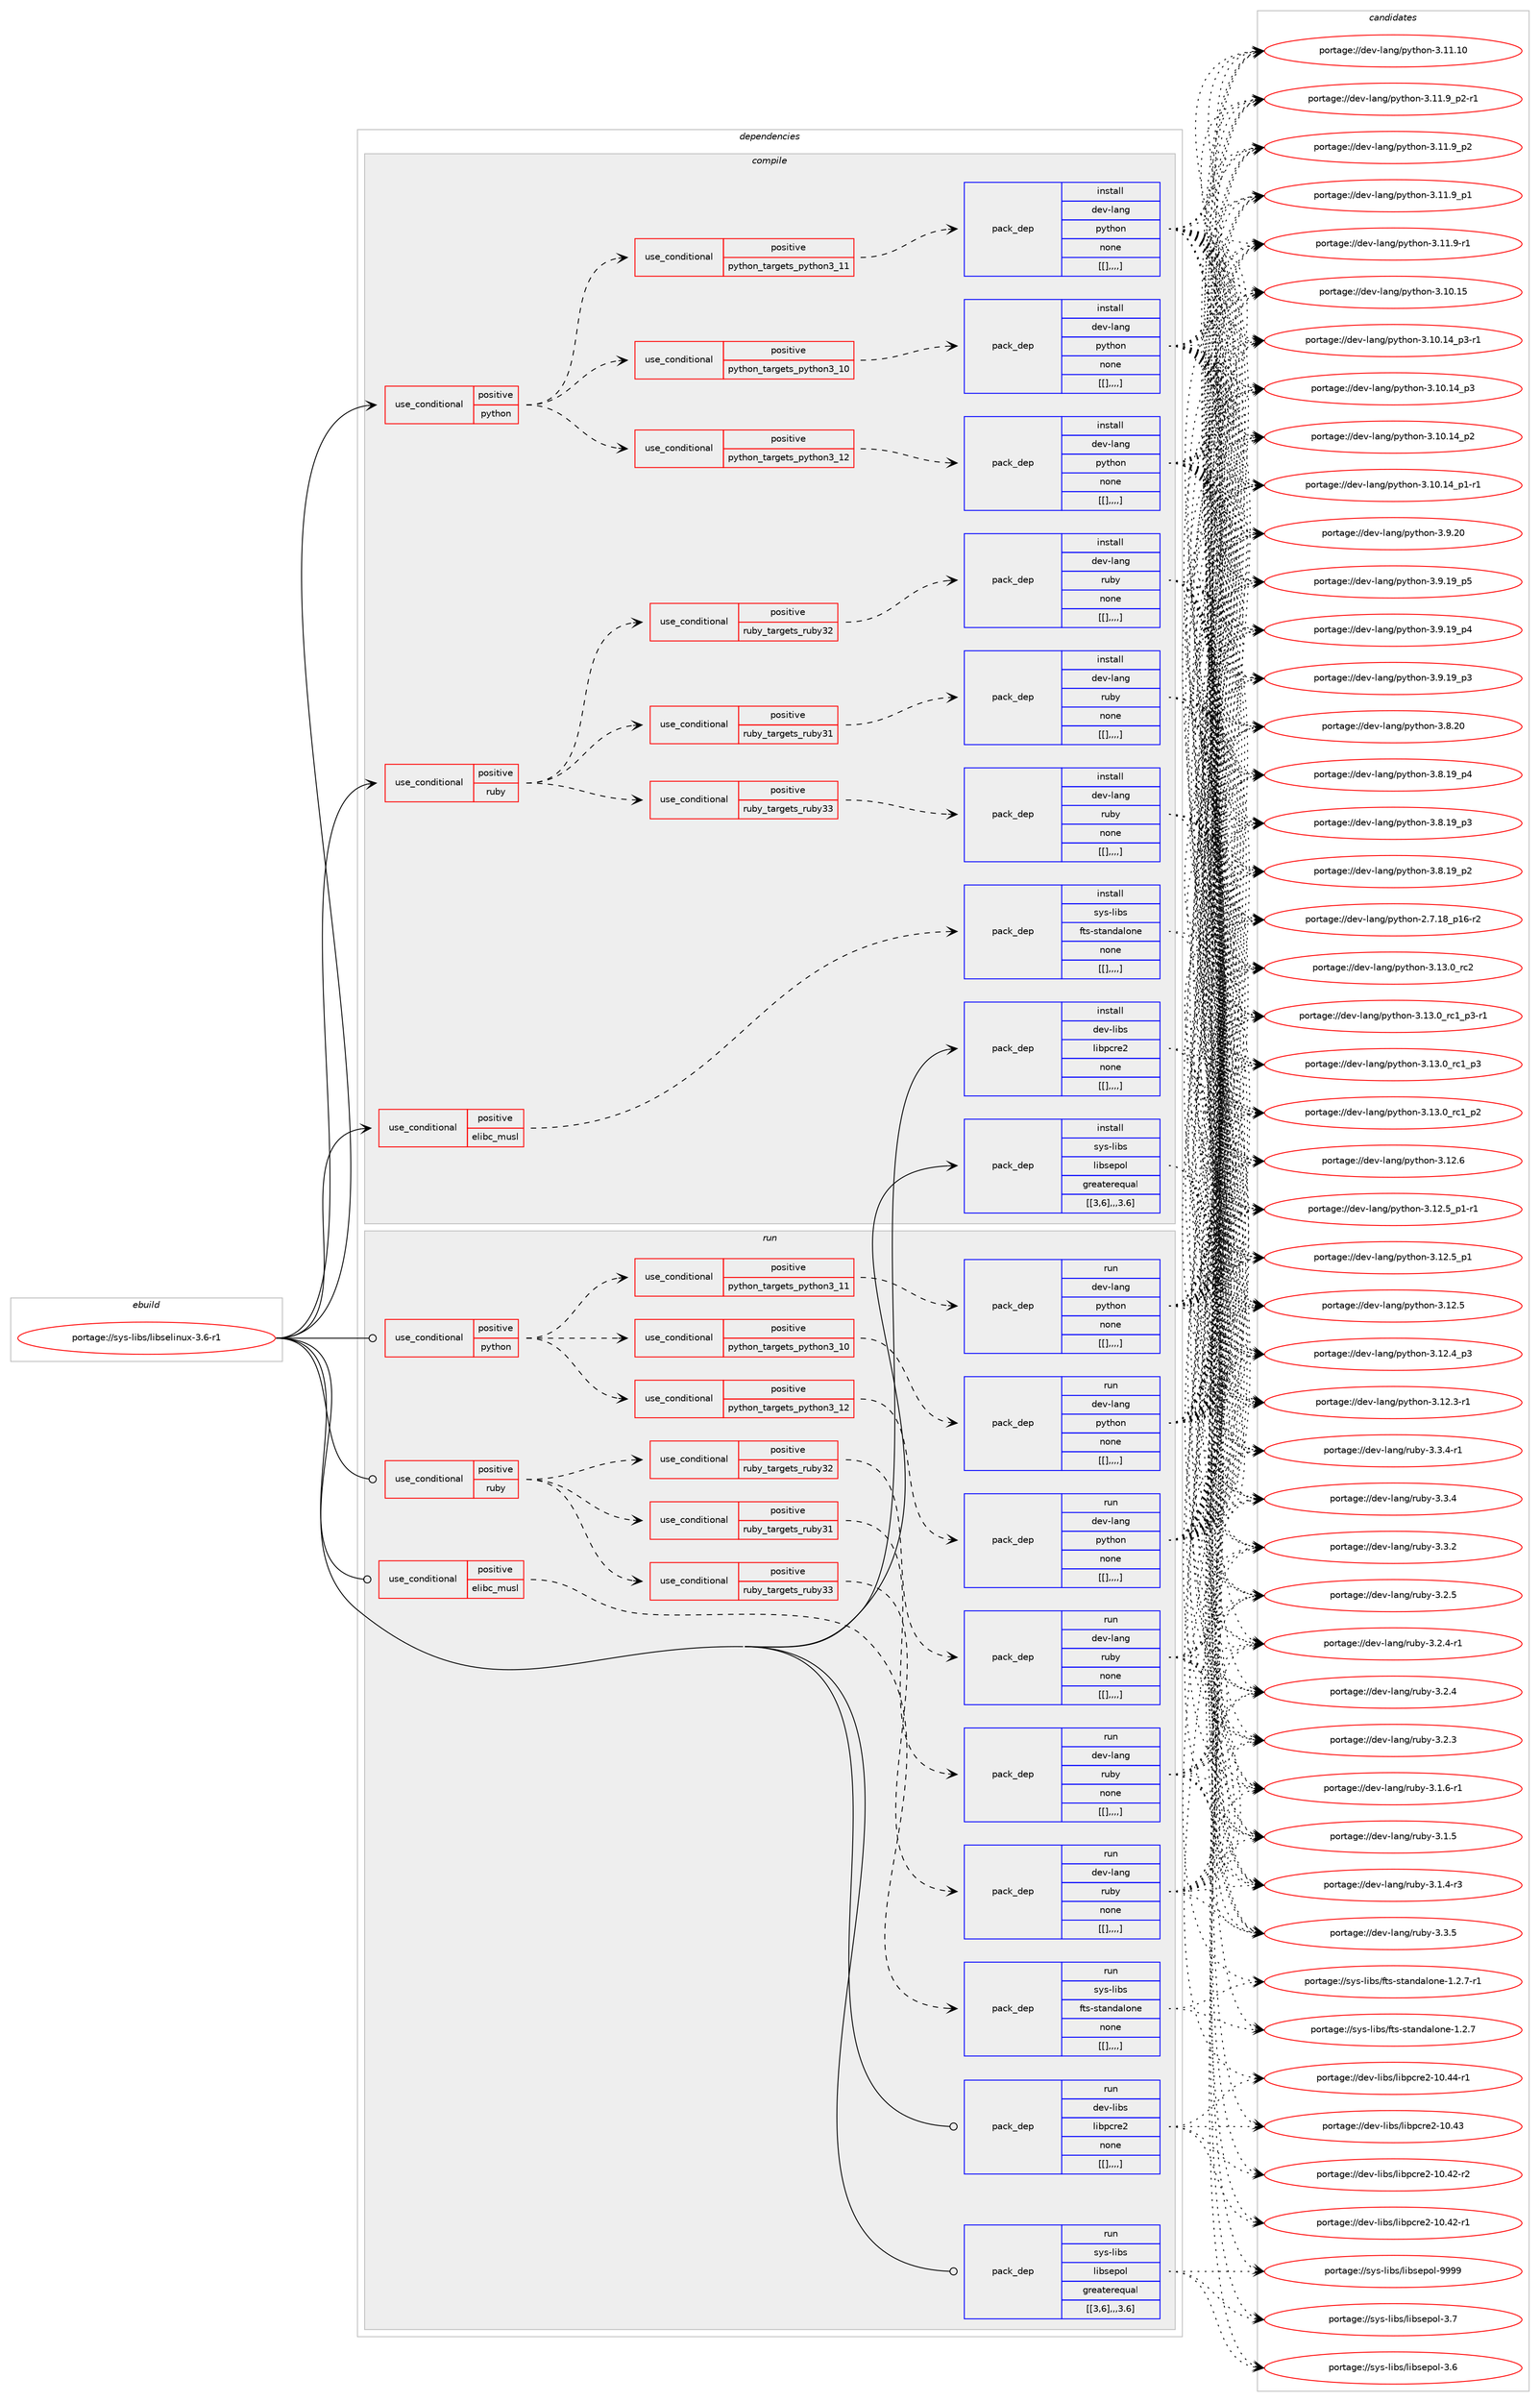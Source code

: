 digraph prolog {

# *************
# Graph options
# *************

newrank=true;
concentrate=true;
compound=true;
graph [rankdir=LR,fontname=Helvetica,fontsize=10,ranksep=1.5];#, ranksep=2.5, nodesep=0.2];
edge  [arrowhead=vee];
node  [fontname=Helvetica,fontsize=10];

# **********
# The ebuild
# **********

subgraph cluster_leftcol {
color=gray;
label=<<i>ebuild</i>>;
id [label="portage://sys-libs/libselinux-3.6-r1", color=red, width=4, href="../sys-libs/libselinux-3.6-r1.svg"];
}

# ****************
# The dependencies
# ****************

subgraph cluster_midcol {
color=gray;
label=<<i>dependencies</i>>;
subgraph cluster_compile {
fillcolor="#eeeeee";
style=filled;
label=<<i>compile</i>>;
subgraph cond122543 {
dependency459893 [label=<<TABLE BORDER="0" CELLBORDER="1" CELLSPACING="0" CELLPADDING="4"><TR><TD ROWSPAN="3" CELLPADDING="10">use_conditional</TD></TR><TR><TD>positive</TD></TR><TR><TD>elibc_musl</TD></TR></TABLE>>, shape=none, color=red];
subgraph pack334230 {
dependency459894 [label=<<TABLE BORDER="0" CELLBORDER="1" CELLSPACING="0" CELLPADDING="4" WIDTH="220"><TR><TD ROWSPAN="6" CELLPADDING="30">pack_dep</TD></TR><TR><TD WIDTH="110">install</TD></TR><TR><TD>sys-libs</TD></TR><TR><TD>fts-standalone</TD></TR><TR><TD>none</TD></TR><TR><TD>[[],,,,]</TD></TR></TABLE>>, shape=none, color=blue];
}
dependency459893:e -> dependency459894:w [weight=20,style="dashed",arrowhead="vee"];
}
id:e -> dependency459893:w [weight=20,style="solid",arrowhead="vee"];
subgraph cond122544 {
dependency459895 [label=<<TABLE BORDER="0" CELLBORDER="1" CELLSPACING="0" CELLPADDING="4"><TR><TD ROWSPAN="3" CELLPADDING="10">use_conditional</TD></TR><TR><TD>positive</TD></TR><TR><TD>python</TD></TR></TABLE>>, shape=none, color=red];
subgraph cond122545 {
dependency459896 [label=<<TABLE BORDER="0" CELLBORDER="1" CELLSPACING="0" CELLPADDING="4"><TR><TD ROWSPAN="3" CELLPADDING="10">use_conditional</TD></TR><TR><TD>positive</TD></TR><TR><TD>python_targets_python3_10</TD></TR></TABLE>>, shape=none, color=red];
subgraph pack334231 {
dependency459897 [label=<<TABLE BORDER="0" CELLBORDER="1" CELLSPACING="0" CELLPADDING="4" WIDTH="220"><TR><TD ROWSPAN="6" CELLPADDING="30">pack_dep</TD></TR><TR><TD WIDTH="110">install</TD></TR><TR><TD>dev-lang</TD></TR><TR><TD>python</TD></TR><TR><TD>none</TD></TR><TR><TD>[[],,,,]</TD></TR></TABLE>>, shape=none, color=blue];
}
dependency459896:e -> dependency459897:w [weight=20,style="dashed",arrowhead="vee"];
}
dependency459895:e -> dependency459896:w [weight=20,style="dashed",arrowhead="vee"];
subgraph cond122546 {
dependency459898 [label=<<TABLE BORDER="0" CELLBORDER="1" CELLSPACING="0" CELLPADDING="4"><TR><TD ROWSPAN="3" CELLPADDING="10">use_conditional</TD></TR><TR><TD>positive</TD></TR><TR><TD>python_targets_python3_11</TD></TR></TABLE>>, shape=none, color=red];
subgraph pack334232 {
dependency459899 [label=<<TABLE BORDER="0" CELLBORDER="1" CELLSPACING="0" CELLPADDING="4" WIDTH="220"><TR><TD ROWSPAN="6" CELLPADDING="30">pack_dep</TD></TR><TR><TD WIDTH="110">install</TD></TR><TR><TD>dev-lang</TD></TR><TR><TD>python</TD></TR><TR><TD>none</TD></TR><TR><TD>[[],,,,]</TD></TR></TABLE>>, shape=none, color=blue];
}
dependency459898:e -> dependency459899:w [weight=20,style="dashed",arrowhead="vee"];
}
dependency459895:e -> dependency459898:w [weight=20,style="dashed",arrowhead="vee"];
subgraph cond122547 {
dependency459900 [label=<<TABLE BORDER="0" CELLBORDER="1" CELLSPACING="0" CELLPADDING="4"><TR><TD ROWSPAN="3" CELLPADDING="10">use_conditional</TD></TR><TR><TD>positive</TD></TR><TR><TD>python_targets_python3_12</TD></TR></TABLE>>, shape=none, color=red];
subgraph pack334233 {
dependency459901 [label=<<TABLE BORDER="0" CELLBORDER="1" CELLSPACING="0" CELLPADDING="4" WIDTH="220"><TR><TD ROWSPAN="6" CELLPADDING="30">pack_dep</TD></TR><TR><TD WIDTH="110">install</TD></TR><TR><TD>dev-lang</TD></TR><TR><TD>python</TD></TR><TR><TD>none</TD></TR><TR><TD>[[],,,,]</TD></TR></TABLE>>, shape=none, color=blue];
}
dependency459900:e -> dependency459901:w [weight=20,style="dashed",arrowhead="vee"];
}
dependency459895:e -> dependency459900:w [weight=20,style="dashed",arrowhead="vee"];
}
id:e -> dependency459895:w [weight=20,style="solid",arrowhead="vee"];
subgraph cond122548 {
dependency459902 [label=<<TABLE BORDER="0" CELLBORDER="1" CELLSPACING="0" CELLPADDING="4"><TR><TD ROWSPAN="3" CELLPADDING="10">use_conditional</TD></TR><TR><TD>positive</TD></TR><TR><TD>ruby</TD></TR></TABLE>>, shape=none, color=red];
subgraph cond122549 {
dependency459903 [label=<<TABLE BORDER="0" CELLBORDER="1" CELLSPACING="0" CELLPADDING="4"><TR><TD ROWSPAN="3" CELLPADDING="10">use_conditional</TD></TR><TR><TD>positive</TD></TR><TR><TD>ruby_targets_ruby31</TD></TR></TABLE>>, shape=none, color=red];
subgraph pack334234 {
dependency459904 [label=<<TABLE BORDER="0" CELLBORDER="1" CELLSPACING="0" CELLPADDING="4" WIDTH="220"><TR><TD ROWSPAN="6" CELLPADDING="30">pack_dep</TD></TR><TR><TD WIDTH="110">install</TD></TR><TR><TD>dev-lang</TD></TR><TR><TD>ruby</TD></TR><TR><TD>none</TD></TR><TR><TD>[[],,,,]</TD></TR></TABLE>>, shape=none, color=blue];
}
dependency459903:e -> dependency459904:w [weight=20,style="dashed",arrowhead="vee"];
}
dependency459902:e -> dependency459903:w [weight=20,style="dashed",arrowhead="vee"];
subgraph cond122550 {
dependency459905 [label=<<TABLE BORDER="0" CELLBORDER="1" CELLSPACING="0" CELLPADDING="4"><TR><TD ROWSPAN="3" CELLPADDING="10">use_conditional</TD></TR><TR><TD>positive</TD></TR><TR><TD>ruby_targets_ruby32</TD></TR></TABLE>>, shape=none, color=red];
subgraph pack334235 {
dependency459906 [label=<<TABLE BORDER="0" CELLBORDER="1" CELLSPACING="0" CELLPADDING="4" WIDTH="220"><TR><TD ROWSPAN="6" CELLPADDING="30">pack_dep</TD></TR><TR><TD WIDTH="110">install</TD></TR><TR><TD>dev-lang</TD></TR><TR><TD>ruby</TD></TR><TR><TD>none</TD></TR><TR><TD>[[],,,,]</TD></TR></TABLE>>, shape=none, color=blue];
}
dependency459905:e -> dependency459906:w [weight=20,style="dashed",arrowhead="vee"];
}
dependency459902:e -> dependency459905:w [weight=20,style="dashed",arrowhead="vee"];
subgraph cond122551 {
dependency459907 [label=<<TABLE BORDER="0" CELLBORDER="1" CELLSPACING="0" CELLPADDING="4"><TR><TD ROWSPAN="3" CELLPADDING="10">use_conditional</TD></TR><TR><TD>positive</TD></TR><TR><TD>ruby_targets_ruby33</TD></TR></TABLE>>, shape=none, color=red];
subgraph pack334236 {
dependency459908 [label=<<TABLE BORDER="0" CELLBORDER="1" CELLSPACING="0" CELLPADDING="4" WIDTH="220"><TR><TD ROWSPAN="6" CELLPADDING="30">pack_dep</TD></TR><TR><TD WIDTH="110">install</TD></TR><TR><TD>dev-lang</TD></TR><TR><TD>ruby</TD></TR><TR><TD>none</TD></TR><TR><TD>[[],,,,]</TD></TR></TABLE>>, shape=none, color=blue];
}
dependency459907:e -> dependency459908:w [weight=20,style="dashed",arrowhead="vee"];
}
dependency459902:e -> dependency459907:w [weight=20,style="dashed",arrowhead="vee"];
}
id:e -> dependency459902:w [weight=20,style="solid",arrowhead="vee"];
subgraph pack334237 {
dependency459909 [label=<<TABLE BORDER="0" CELLBORDER="1" CELLSPACING="0" CELLPADDING="4" WIDTH="220"><TR><TD ROWSPAN="6" CELLPADDING="30">pack_dep</TD></TR><TR><TD WIDTH="110">install</TD></TR><TR><TD>dev-libs</TD></TR><TR><TD>libpcre2</TD></TR><TR><TD>none</TD></TR><TR><TD>[[],,,,]</TD></TR></TABLE>>, shape=none, color=blue];
}
id:e -> dependency459909:w [weight=20,style="solid",arrowhead="vee"];
subgraph pack334238 {
dependency459910 [label=<<TABLE BORDER="0" CELLBORDER="1" CELLSPACING="0" CELLPADDING="4" WIDTH="220"><TR><TD ROWSPAN="6" CELLPADDING="30">pack_dep</TD></TR><TR><TD WIDTH="110">install</TD></TR><TR><TD>sys-libs</TD></TR><TR><TD>libsepol</TD></TR><TR><TD>greaterequal</TD></TR><TR><TD>[[3,6],,,3.6]</TD></TR></TABLE>>, shape=none, color=blue];
}
id:e -> dependency459910:w [weight=20,style="solid",arrowhead="vee"];
}
subgraph cluster_compileandrun {
fillcolor="#eeeeee";
style=filled;
label=<<i>compile and run</i>>;
}
subgraph cluster_run {
fillcolor="#eeeeee";
style=filled;
label=<<i>run</i>>;
subgraph cond122552 {
dependency459911 [label=<<TABLE BORDER="0" CELLBORDER="1" CELLSPACING="0" CELLPADDING="4"><TR><TD ROWSPAN="3" CELLPADDING="10">use_conditional</TD></TR><TR><TD>positive</TD></TR><TR><TD>elibc_musl</TD></TR></TABLE>>, shape=none, color=red];
subgraph pack334239 {
dependency459912 [label=<<TABLE BORDER="0" CELLBORDER="1" CELLSPACING="0" CELLPADDING="4" WIDTH="220"><TR><TD ROWSPAN="6" CELLPADDING="30">pack_dep</TD></TR><TR><TD WIDTH="110">run</TD></TR><TR><TD>sys-libs</TD></TR><TR><TD>fts-standalone</TD></TR><TR><TD>none</TD></TR><TR><TD>[[],,,,]</TD></TR></TABLE>>, shape=none, color=blue];
}
dependency459911:e -> dependency459912:w [weight=20,style="dashed",arrowhead="vee"];
}
id:e -> dependency459911:w [weight=20,style="solid",arrowhead="odot"];
subgraph cond122553 {
dependency459913 [label=<<TABLE BORDER="0" CELLBORDER="1" CELLSPACING="0" CELLPADDING="4"><TR><TD ROWSPAN="3" CELLPADDING="10">use_conditional</TD></TR><TR><TD>positive</TD></TR><TR><TD>python</TD></TR></TABLE>>, shape=none, color=red];
subgraph cond122554 {
dependency459914 [label=<<TABLE BORDER="0" CELLBORDER="1" CELLSPACING="0" CELLPADDING="4"><TR><TD ROWSPAN="3" CELLPADDING="10">use_conditional</TD></TR><TR><TD>positive</TD></TR><TR><TD>python_targets_python3_10</TD></TR></TABLE>>, shape=none, color=red];
subgraph pack334240 {
dependency459915 [label=<<TABLE BORDER="0" CELLBORDER="1" CELLSPACING="0" CELLPADDING="4" WIDTH="220"><TR><TD ROWSPAN="6" CELLPADDING="30">pack_dep</TD></TR><TR><TD WIDTH="110">run</TD></TR><TR><TD>dev-lang</TD></TR><TR><TD>python</TD></TR><TR><TD>none</TD></TR><TR><TD>[[],,,,]</TD></TR></TABLE>>, shape=none, color=blue];
}
dependency459914:e -> dependency459915:w [weight=20,style="dashed",arrowhead="vee"];
}
dependency459913:e -> dependency459914:w [weight=20,style="dashed",arrowhead="vee"];
subgraph cond122555 {
dependency459916 [label=<<TABLE BORDER="0" CELLBORDER="1" CELLSPACING="0" CELLPADDING="4"><TR><TD ROWSPAN="3" CELLPADDING="10">use_conditional</TD></TR><TR><TD>positive</TD></TR><TR><TD>python_targets_python3_11</TD></TR></TABLE>>, shape=none, color=red];
subgraph pack334241 {
dependency459917 [label=<<TABLE BORDER="0" CELLBORDER="1" CELLSPACING="0" CELLPADDING="4" WIDTH="220"><TR><TD ROWSPAN="6" CELLPADDING="30">pack_dep</TD></TR><TR><TD WIDTH="110">run</TD></TR><TR><TD>dev-lang</TD></TR><TR><TD>python</TD></TR><TR><TD>none</TD></TR><TR><TD>[[],,,,]</TD></TR></TABLE>>, shape=none, color=blue];
}
dependency459916:e -> dependency459917:w [weight=20,style="dashed",arrowhead="vee"];
}
dependency459913:e -> dependency459916:w [weight=20,style="dashed",arrowhead="vee"];
subgraph cond122556 {
dependency459918 [label=<<TABLE BORDER="0" CELLBORDER="1" CELLSPACING="0" CELLPADDING="4"><TR><TD ROWSPAN="3" CELLPADDING="10">use_conditional</TD></TR><TR><TD>positive</TD></TR><TR><TD>python_targets_python3_12</TD></TR></TABLE>>, shape=none, color=red];
subgraph pack334242 {
dependency459919 [label=<<TABLE BORDER="0" CELLBORDER="1" CELLSPACING="0" CELLPADDING="4" WIDTH="220"><TR><TD ROWSPAN="6" CELLPADDING="30">pack_dep</TD></TR><TR><TD WIDTH="110">run</TD></TR><TR><TD>dev-lang</TD></TR><TR><TD>python</TD></TR><TR><TD>none</TD></TR><TR><TD>[[],,,,]</TD></TR></TABLE>>, shape=none, color=blue];
}
dependency459918:e -> dependency459919:w [weight=20,style="dashed",arrowhead="vee"];
}
dependency459913:e -> dependency459918:w [weight=20,style="dashed",arrowhead="vee"];
}
id:e -> dependency459913:w [weight=20,style="solid",arrowhead="odot"];
subgraph cond122557 {
dependency459920 [label=<<TABLE BORDER="0" CELLBORDER="1" CELLSPACING="0" CELLPADDING="4"><TR><TD ROWSPAN="3" CELLPADDING="10">use_conditional</TD></TR><TR><TD>positive</TD></TR><TR><TD>ruby</TD></TR></TABLE>>, shape=none, color=red];
subgraph cond122558 {
dependency459921 [label=<<TABLE BORDER="0" CELLBORDER="1" CELLSPACING="0" CELLPADDING="4"><TR><TD ROWSPAN="3" CELLPADDING="10">use_conditional</TD></TR><TR><TD>positive</TD></TR><TR><TD>ruby_targets_ruby31</TD></TR></TABLE>>, shape=none, color=red];
subgraph pack334243 {
dependency459922 [label=<<TABLE BORDER="0" CELLBORDER="1" CELLSPACING="0" CELLPADDING="4" WIDTH="220"><TR><TD ROWSPAN="6" CELLPADDING="30">pack_dep</TD></TR><TR><TD WIDTH="110">run</TD></TR><TR><TD>dev-lang</TD></TR><TR><TD>ruby</TD></TR><TR><TD>none</TD></TR><TR><TD>[[],,,,]</TD></TR></TABLE>>, shape=none, color=blue];
}
dependency459921:e -> dependency459922:w [weight=20,style="dashed",arrowhead="vee"];
}
dependency459920:e -> dependency459921:w [weight=20,style="dashed",arrowhead="vee"];
subgraph cond122559 {
dependency459923 [label=<<TABLE BORDER="0" CELLBORDER="1" CELLSPACING="0" CELLPADDING="4"><TR><TD ROWSPAN="3" CELLPADDING="10">use_conditional</TD></TR><TR><TD>positive</TD></TR><TR><TD>ruby_targets_ruby32</TD></TR></TABLE>>, shape=none, color=red];
subgraph pack334244 {
dependency459924 [label=<<TABLE BORDER="0" CELLBORDER="1" CELLSPACING="0" CELLPADDING="4" WIDTH="220"><TR><TD ROWSPAN="6" CELLPADDING="30">pack_dep</TD></TR><TR><TD WIDTH="110">run</TD></TR><TR><TD>dev-lang</TD></TR><TR><TD>ruby</TD></TR><TR><TD>none</TD></TR><TR><TD>[[],,,,]</TD></TR></TABLE>>, shape=none, color=blue];
}
dependency459923:e -> dependency459924:w [weight=20,style="dashed",arrowhead="vee"];
}
dependency459920:e -> dependency459923:w [weight=20,style="dashed",arrowhead="vee"];
subgraph cond122560 {
dependency459925 [label=<<TABLE BORDER="0" CELLBORDER="1" CELLSPACING="0" CELLPADDING="4"><TR><TD ROWSPAN="3" CELLPADDING="10">use_conditional</TD></TR><TR><TD>positive</TD></TR><TR><TD>ruby_targets_ruby33</TD></TR></TABLE>>, shape=none, color=red];
subgraph pack334245 {
dependency459926 [label=<<TABLE BORDER="0" CELLBORDER="1" CELLSPACING="0" CELLPADDING="4" WIDTH="220"><TR><TD ROWSPAN="6" CELLPADDING="30">pack_dep</TD></TR><TR><TD WIDTH="110">run</TD></TR><TR><TD>dev-lang</TD></TR><TR><TD>ruby</TD></TR><TR><TD>none</TD></TR><TR><TD>[[],,,,]</TD></TR></TABLE>>, shape=none, color=blue];
}
dependency459925:e -> dependency459926:w [weight=20,style="dashed",arrowhead="vee"];
}
dependency459920:e -> dependency459925:w [weight=20,style="dashed",arrowhead="vee"];
}
id:e -> dependency459920:w [weight=20,style="solid",arrowhead="odot"];
subgraph pack334246 {
dependency459927 [label=<<TABLE BORDER="0" CELLBORDER="1" CELLSPACING="0" CELLPADDING="4" WIDTH="220"><TR><TD ROWSPAN="6" CELLPADDING="30">pack_dep</TD></TR><TR><TD WIDTH="110">run</TD></TR><TR><TD>dev-libs</TD></TR><TR><TD>libpcre2</TD></TR><TR><TD>none</TD></TR><TR><TD>[[],,,,]</TD></TR></TABLE>>, shape=none, color=blue];
}
id:e -> dependency459927:w [weight=20,style="solid",arrowhead="odot"];
subgraph pack334247 {
dependency459928 [label=<<TABLE BORDER="0" CELLBORDER="1" CELLSPACING="0" CELLPADDING="4" WIDTH="220"><TR><TD ROWSPAN="6" CELLPADDING="30">pack_dep</TD></TR><TR><TD WIDTH="110">run</TD></TR><TR><TD>sys-libs</TD></TR><TR><TD>libsepol</TD></TR><TR><TD>greaterequal</TD></TR><TR><TD>[[3,6],,,3.6]</TD></TR></TABLE>>, shape=none, color=blue];
}
id:e -> dependency459928:w [weight=20,style="solid",arrowhead="odot"];
}
}

# **************
# The candidates
# **************

subgraph cluster_choices {
rank=same;
color=gray;
label=<<i>candidates</i>>;

subgraph choice334230 {
color=black;
nodesep=1;
choice1151211154510810598115471021161154511511697110100971081111101014549465046554511449 [label="portage://sys-libs/fts-standalone-1.2.7-r1", color=red, width=4,href="../sys-libs/fts-standalone-1.2.7-r1.svg"];
choice115121115451081059811547102116115451151169711010097108111110101454946504655 [label="portage://sys-libs/fts-standalone-1.2.7", color=red, width=4,href="../sys-libs/fts-standalone-1.2.7.svg"];
dependency459894:e -> choice1151211154510810598115471021161154511511697110100971081111101014549465046554511449:w [style=dotted,weight="100"];
dependency459894:e -> choice115121115451081059811547102116115451151169711010097108111110101454946504655:w [style=dotted,weight="100"];
}
subgraph choice334231 {
color=black;
nodesep=1;
choice10010111845108971101034711212111610411111045514649514648951149950 [label="portage://dev-lang/python-3.13.0_rc2", color=red, width=4,href="../dev-lang/python-3.13.0_rc2.svg"];
choice1001011184510897110103471121211161041111104551464951464895114994995112514511449 [label="portage://dev-lang/python-3.13.0_rc1_p3-r1", color=red, width=4,href="../dev-lang/python-3.13.0_rc1_p3-r1.svg"];
choice100101118451089711010347112121116104111110455146495146489511499499511251 [label="portage://dev-lang/python-3.13.0_rc1_p3", color=red, width=4,href="../dev-lang/python-3.13.0_rc1_p3.svg"];
choice100101118451089711010347112121116104111110455146495146489511499499511250 [label="portage://dev-lang/python-3.13.0_rc1_p2", color=red, width=4,href="../dev-lang/python-3.13.0_rc1_p2.svg"];
choice10010111845108971101034711212111610411111045514649504654 [label="portage://dev-lang/python-3.12.6", color=red, width=4,href="../dev-lang/python-3.12.6.svg"];
choice1001011184510897110103471121211161041111104551464950465395112494511449 [label="portage://dev-lang/python-3.12.5_p1-r1", color=red, width=4,href="../dev-lang/python-3.12.5_p1-r1.svg"];
choice100101118451089711010347112121116104111110455146495046539511249 [label="portage://dev-lang/python-3.12.5_p1", color=red, width=4,href="../dev-lang/python-3.12.5_p1.svg"];
choice10010111845108971101034711212111610411111045514649504653 [label="portage://dev-lang/python-3.12.5", color=red, width=4,href="../dev-lang/python-3.12.5.svg"];
choice100101118451089711010347112121116104111110455146495046529511251 [label="portage://dev-lang/python-3.12.4_p3", color=red, width=4,href="../dev-lang/python-3.12.4_p3.svg"];
choice100101118451089711010347112121116104111110455146495046514511449 [label="portage://dev-lang/python-3.12.3-r1", color=red, width=4,href="../dev-lang/python-3.12.3-r1.svg"];
choice1001011184510897110103471121211161041111104551464949464948 [label="portage://dev-lang/python-3.11.10", color=red, width=4,href="../dev-lang/python-3.11.10.svg"];
choice1001011184510897110103471121211161041111104551464949465795112504511449 [label="portage://dev-lang/python-3.11.9_p2-r1", color=red, width=4,href="../dev-lang/python-3.11.9_p2-r1.svg"];
choice100101118451089711010347112121116104111110455146494946579511250 [label="portage://dev-lang/python-3.11.9_p2", color=red, width=4,href="../dev-lang/python-3.11.9_p2.svg"];
choice100101118451089711010347112121116104111110455146494946579511249 [label="portage://dev-lang/python-3.11.9_p1", color=red, width=4,href="../dev-lang/python-3.11.9_p1.svg"];
choice100101118451089711010347112121116104111110455146494946574511449 [label="portage://dev-lang/python-3.11.9-r1", color=red, width=4,href="../dev-lang/python-3.11.9-r1.svg"];
choice1001011184510897110103471121211161041111104551464948464953 [label="portage://dev-lang/python-3.10.15", color=red, width=4,href="../dev-lang/python-3.10.15.svg"];
choice100101118451089711010347112121116104111110455146494846495295112514511449 [label="portage://dev-lang/python-3.10.14_p3-r1", color=red, width=4,href="../dev-lang/python-3.10.14_p3-r1.svg"];
choice10010111845108971101034711212111610411111045514649484649529511251 [label="portage://dev-lang/python-3.10.14_p3", color=red, width=4,href="../dev-lang/python-3.10.14_p3.svg"];
choice10010111845108971101034711212111610411111045514649484649529511250 [label="portage://dev-lang/python-3.10.14_p2", color=red, width=4,href="../dev-lang/python-3.10.14_p2.svg"];
choice100101118451089711010347112121116104111110455146494846495295112494511449 [label="portage://dev-lang/python-3.10.14_p1-r1", color=red, width=4,href="../dev-lang/python-3.10.14_p1-r1.svg"];
choice10010111845108971101034711212111610411111045514657465048 [label="portage://dev-lang/python-3.9.20", color=red, width=4,href="../dev-lang/python-3.9.20.svg"];
choice100101118451089711010347112121116104111110455146574649579511253 [label="portage://dev-lang/python-3.9.19_p5", color=red, width=4,href="../dev-lang/python-3.9.19_p5.svg"];
choice100101118451089711010347112121116104111110455146574649579511252 [label="portage://dev-lang/python-3.9.19_p4", color=red, width=4,href="../dev-lang/python-3.9.19_p4.svg"];
choice100101118451089711010347112121116104111110455146574649579511251 [label="portage://dev-lang/python-3.9.19_p3", color=red, width=4,href="../dev-lang/python-3.9.19_p3.svg"];
choice10010111845108971101034711212111610411111045514656465048 [label="portage://dev-lang/python-3.8.20", color=red, width=4,href="../dev-lang/python-3.8.20.svg"];
choice100101118451089711010347112121116104111110455146564649579511252 [label="portage://dev-lang/python-3.8.19_p4", color=red, width=4,href="../dev-lang/python-3.8.19_p4.svg"];
choice100101118451089711010347112121116104111110455146564649579511251 [label="portage://dev-lang/python-3.8.19_p3", color=red, width=4,href="../dev-lang/python-3.8.19_p3.svg"];
choice100101118451089711010347112121116104111110455146564649579511250 [label="portage://dev-lang/python-3.8.19_p2", color=red, width=4,href="../dev-lang/python-3.8.19_p2.svg"];
choice100101118451089711010347112121116104111110455046554649569511249544511450 [label="portage://dev-lang/python-2.7.18_p16-r2", color=red, width=4,href="../dev-lang/python-2.7.18_p16-r2.svg"];
dependency459897:e -> choice10010111845108971101034711212111610411111045514649514648951149950:w [style=dotted,weight="100"];
dependency459897:e -> choice1001011184510897110103471121211161041111104551464951464895114994995112514511449:w [style=dotted,weight="100"];
dependency459897:e -> choice100101118451089711010347112121116104111110455146495146489511499499511251:w [style=dotted,weight="100"];
dependency459897:e -> choice100101118451089711010347112121116104111110455146495146489511499499511250:w [style=dotted,weight="100"];
dependency459897:e -> choice10010111845108971101034711212111610411111045514649504654:w [style=dotted,weight="100"];
dependency459897:e -> choice1001011184510897110103471121211161041111104551464950465395112494511449:w [style=dotted,weight="100"];
dependency459897:e -> choice100101118451089711010347112121116104111110455146495046539511249:w [style=dotted,weight="100"];
dependency459897:e -> choice10010111845108971101034711212111610411111045514649504653:w [style=dotted,weight="100"];
dependency459897:e -> choice100101118451089711010347112121116104111110455146495046529511251:w [style=dotted,weight="100"];
dependency459897:e -> choice100101118451089711010347112121116104111110455146495046514511449:w [style=dotted,weight="100"];
dependency459897:e -> choice1001011184510897110103471121211161041111104551464949464948:w [style=dotted,weight="100"];
dependency459897:e -> choice1001011184510897110103471121211161041111104551464949465795112504511449:w [style=dotted,weight="100"];
dependency459897:e -> choice100101118451089711010347112121116104111110455146494946579511250:w [style=dotted,weight="100"];
dependency459897:e -> choice100101118451089711010347112121116104111110455146494946579511249:w [style=dotted,weight="100"];
dependency459897:e -> choice100101118451089711010347112121116104111110455146494946574511449:w [style=dotted,weight="100"];
dependency459897:e -> choice1001011184510897110103471121211161041111104551464948464953:w [style=dotted,weight="100"];
dependency459897:e -> choice100101118451089711010347112121116104111110455146494846495295112514511449:w [style=dotted,weight="100"];
dependency459897:e -> choice10010111845108971101034711212111610411111045514649484649529511251:w [style=dotted,weight="100"];
dependency459897:e -> choice10010111845108971101034711212111610411111045514649484649529511250:w [style=dotted,weight="100"];
dependency459897:e -> choice100101118451089711010347112121116104111110455146494846495295112494511449:w [style=dotted,weight="100"];
dependency459897:e -> choice10010111845108971101034711212111610411111045514657465048:w [style=dotted,weight="100"];
dependency459897:e -> choice100101118451089711010347112121116104111110455146574649579511253:w [style=dotted,weight="100"];
dependency459897:e -> choice100101118451089711010347112121116104111110455146574649579511252:w [style=dotted,weight="100"];
dependency459897:e -> choice100101118451089711010347112121116104111110455146574649579511251:w [style=dotted,weight="100"];
dependency459897:e -> choice10010111845108971101034711212111610411111045514656465048:w [style=dotted,weight="100"];
dependency459897:e -> choice100101118451089711010347112121116104111110455146564649579511252:w [style=dotted,weight="100"];
dependency459897:e -> choice100101118451089711010347112121116104111110455146564649579511251:w [style=dotted,weight="100"];
dependency459897:e -> choice100101118451089711010347112121116104111110455146564649579511250:w [style=dotted,weight="100"];
dependency459897:e -> choice100101118451089711010347112121116104111110455046554649569511249544511450:w [style=dotted,weight="100"];
}
subgraph choice334232 {
color=black;
nodesep=1;
choice10010111845108971101034711212111610411111045514649514648951149950 [label="portage://dev-lang/python-3.13.0_rc2", color=red, width=4,href="../dev-lang/python-3.13.0_rc2.svg"];
choice1001011184510897110103471121211161041111104551464951464895114994995112514511449 [label="portage://dev-lang/python-3.13.0_rc1_p3-r1", color=red, width=4,href="../dev-lang/python-3.13.0_rc1_p3-r1.svg"];
choice100101118451089711010347112121116104111110455146495146489511499499511251 [label="portage://dev-lang/python-3.13.0_rc1_p3", color=red, width=4,href="../dev-lang/python-3.13.0_rc1_p3.svg"];
choice100101118451089711010347112121116104111110455146495146489511499499511250 [label="portage://dev-lang/python-3.13.0_rc1_p2", color=red, width=4,href="../dev-lang/python-3.13.0_rc1_p2.svg"];
choice10010111845108971101034711212111610411111045514649504654 [label="portage://dev-lang/python-3.12.6", color=red, width=4,href="../dev-lang/python-3.12.6.svg"];
choice1001011184510897110103471121211161041111104551464950465395112494511449 [label="portage://dev-lang/python-3.12.5_p1-r1", color=red, width=4,href="../dev-lang/python-3.12.5_p1-r1.svg"];
choice100101118451089711010347112121116104111110455146495046539511249 [label="portage://dev-lang/python-3.12.5_p1", color=red, width=4,href="../dev-lang/python-3.12.5_p1.svg"];
choice10010111845108971101034711212111610411111045514649504653 [label="portage://dev-lang/python-3.12.5", color=red, width=4,href="../dev-lang/python-3.12.5.svg"];
choice100101118451089711010347112121116104111110455146495046529511251 [label="portage://dev-lang/python-3.12.4_p3", color=red, width=4,href="../dev-lang/python-3.12.4_p3.svg"];
choice100101118451089711010347112121116104111110455146495046514511449 [label="portage://dev-lang/python-3.12.3-r1", color=red, width=4,href="../dev-lang/python-3.12.3-r1.svg"];
choice1001011184510897110103471121211161041111104551464949464948 [label="portage://dev-lang/python-3.11.10", color=red, width=4,href="../dev-lang/python-3.11.10.svg"];
choice1001011184510897110103471121211161041111104551464949465795112504511449 [label="portage://dev-lang/python-3.11.9_p2-r1", color=red, width=4,href="../dev-lang/python-3.11.9_p2-r1.svg"];
choice100101118451089711010347112121116104111110455146494946579511250 [label="portage://dev-lang/python-3.11.9_p2", color=red, width=4,href="../dev-lang/python-3.11.9_p2.svg"];
choice100101118451089711010347112121116104111110455146494946579511249 [label="portage://dev-lang/python-3.11.9_p1", color=red, width=4,href="../dev-lang/python-3.11.9_p1.svg"];
choice100101118451089711010347112121116104111110455146494946574511449 [label="portage://dev-lang/python-3.11.9-r1", color=red, width=4,href="../dev-lang/python-3.11.9-r1.svg"];
choice1001011184510897110103471121211161041111104551464948464953 [label="portage://dev-lang/python-3.10.15", color=red, width=4,href="../dev-lang/python-3.10.15.svg"];
choice100101118451089711010347112121116104111110455146494846495295112514511449 [label="portage://dev-lang/python-3.10.14_p3-r1", color=red, width=4,href="../dev-lang/python-3.10.14_p3-r1.svg"];
choice10010111845108971101034711212111610411111045514649484649529511251 [label="portage://dev-lang/python-3.10.14_p3", color=red, width=4,href="../dev-lang/python-3.10.14_p3.svg"];
choice10010111845108971101034711212111610411111045514649484649529511250 [label="portage://dev-lang/python-3.10.14_p2", color=red, width=4,href="../dev-lang/python-3.10.14_p2.svg"];
choice100101118451089711010347112121116104111110455146494846495295112494511449 [label="portage://dev-lang/python-3.10.14_p1-r1", color=red, width=4,href="../dev-lang/python-3.10.14_p1-r1.svg"];
choice10010111845108971101034711212111610411111045514657465048 [label="portage://dev-lang/python-3.9.20", color=red, width=4,href="../dev-lang/python-3.9.20.svg"];
choice100101118451089711010347112121116104111110455146574649579511253 [label="portage://dev-lang/python-3.9.19_p5", color=red, width=4,href="../dev-lang/python-3.9.19_p5.svg"];
choice100101118451089711010347112121116104111110455146574649579511252 [label="portage://dev-lang/python-3.9.19_p4", color=red, width=4,href="../dev-lang/python-3.9.19_p4.svg"];
choice100101118451089711010347112121116104111110455146574649579511251 [label="portage://dev-lang/python-3.9.19_p3", color=red, width=4,href="../dev-lang/python-3.9.19_p3.svg"];
choice10010111845108971101034711212111610411111045514656465048 [label="portage://dev-lang/python-3.8.20", color=red, width=4,href="../dev-lang/python-3.8.20.svg"];
choice100101118451089711010347112121116104111110455146564649579511252 [label="portage://dev-lang/python-3.8.19_p4", color=red, width=4,href="../dev-lang/python-3.8.19_p4.svg"];
choice100101118451089711010347112121116104111110455146564649579511251 [label="portage://dev-lang/python-3.8.19_p3", color=red, width=4,href="../dev-lang/python-3.8.19_p3.svg"];
choice100101118451089711010347112121116104111110455146564649579511250 [label="portage://dev-lang/python-3.8.19_p2", color=red, width=4,href="../dev-lang/python-3.8.19_p2.svg"];
choice100101118451089711010347112121116104111110455046554649569511249544511450 [label="portage://dev-lang/python-2.7.18_p16-r2", color=red, width=4,href="../dev-lang/python-2.7.18_p16-r2.svg"];
dependency459899:e -> choice10010111845108971101034711212111610411111045514649514648951149950:w [style=dotted,weight="100"];
dependency459899:e -> choice1001011184510897110103471121211161041111104551464951464895114994995112514511449:w [style=dotted,weight="100"];
dependency459899:e -> choice100101118451089711010347112121116104111110455146495146489511499499511251:w [style=dotted,weight="100"];
dependency459899:e -> choice100101118451089711010347112121116104111110455146495146489511499499511250:w [style=dotted,weight="100"];
dependency459899:e -> choice10010111845108971101034711212111610411111045514649504654:w [style=dotted,weight="100"];
dependency459899:e -> choice1001011184510897110103471121211161041111104551464950465395112494511449:w [style=dotted,weight="100"];
dependency459899:e -> choice100101118451089711010347112121116104111110455146495046539511249:w [style=dotted,weight="100"];
dependency459899:e -> choice10010111845108971101034711212111610411111045514649504653:w [style=dotted,weight="100"];
dependency459899:e -> choice100101118451089711010347112121116104111110455146495046529511251:w [style=dotted,weight="100"];
dependency459899:e -> choice100101118451089711010347112121116104111110455146495046514511449:w [style=dotted,weight="100"];
dependency459899:e -> choice1001011184510897110103471121211161041111104551464949464948:w [style=dotted,weight="100"];
dependency459899:e -> choice1001011184510897110103471121211161041111104551464949465795112504511449:w [style=dotted,weight="100"];
dependency459899:e -> choice100101118451089711010347112121116104111110455146494946579511250:w [style=dotted,weight="100"];
dependency459899:e -> choice100101118451089711010347112121116104111110455146494946579511249:w [style=dotted,weight="100"];
dependency459899:e -> choice100101118451089711010347112121116104111110455146494946574511449:w [style=dotted,weight="100"];
dependency459899:e -> choice1001011184510897110103471121211161041111104551464948464953:w [style=dotted,weight="100"];
dependency459899:e -> choice100101118451089711010347112121116104111110455146494846495295112514511449:w [style=dotted,weight="100"];
dependency459899:e -> choice10010111845108971101034711212111610411111045514649484649529511251:w [style=dotted,weight="100"];
dependency459899:e -> choice10010111845108971101034711212111610411111045514649484649529511250:w [style=dotted,weight="100"];
dependency459899:e -> choice100101118451089711010347112121116104111110455146494846495295112494511449:w [style=dotted,weight="100"];
dependency459899:e -> choice10010111845108971101034711212111610411111045514657465048:w [style=dotted,weight="100"];
dependency459899:e -> choice100101118451089711010347112121116104111110455146574649579511253:w [style=dotted,weight="100"];
dependency459899:e -> choice100101118451089711010347112121116104111110455146574649579511252:w [style=dotted,weight="100"];
dependency459899:e -> choice100101118451089711010347112121116104111110455146574649579511251:w [style=dotted,weight="100"];
dependency459899:e -> choice10010111845108971101034711212111610411111045514656465048:w [style=dotted,weight="100"];
dependency459899:e -> choice100101118451089711010347112121116104111110455146564649579511252:w [style=dotted,weight="100"];
dependency459899:e -> choice100101118451089711010347112121116104111110455146564649579511251:w [style=dotted,weight="100"];
dependency459899:e -> choice100101118451089711010347112121116104111110455146564649579511250:w [style=dotted,weight="100"];
dependency459899:e -> choice100101118451089711010347112121116104111110455046554649569511249544511450:w [style=dotted,weight="100"];
}
subgraph choice334233 {
color=black;
nodesep=1;
choice10010111845108971101034711212111610411111045514649514648951149950 [label="portage://dev-lang/python-3.13.0_rc2", color=red, width=4,href="../dev-lang/python-3.13.0_rc2.svg"];
choice1001011184510897110103471121211161041111104551464951464895114994995112514511449 [label="portage://dev-lang/python-3.13.0_rc1_p3-r1", color=red, width=4,href="../dev-lang/python-3.13.0_rc1_p3-r1.svg"];
choice100101118451089711010347112121116104111110455146495146489511499499511251 [label="portage://dev-lang/python-3.13.0_rc1_p3", color=red, width=4,href="../dev-lang/python-3.13.0_rc1_p3.svg"];
choice100101118451089711010347112121116104111110455146495146489511499499511250 [label="portage://dev-lang/python-3.13.0_rc1_p2", color=red, width=4,href="../dev-lang/python-3.13.0_rc1_p2.svg"];
choice10010111845108971101034711212111610411111045514649504654 [label="portage://dev-lang/python-3.12.6", color=red, width=4,href="../dev-lang/python-3.12.6.svg"];
choice1001011184510897110103471121211161041111104551464950465395112494511449 [label="portage://dev-lang/python-3.12.5_p1-r1", color=red, width=4,href="../dev-lang/python-3.12.5_p1-r1.svg"];
choice100101118451089711010347112121116104111110455146495046539511249 [label="portage://dev-lang/python-3.12.5_p1", color=red, width=4,href="../dev-lang/python-3.12.5_p1.svg"];
choice10010111845108971101034711212111610411111045514649504653 [label="portage://dev-lang/python-3.12.5", color=red, width=4,href="../dev-lang/python-3.12.5.svg"];
choice100101118451089711010347112121116104111110455146495046529511251 [label="portage://dev-lang/python-3.12.4_p3", color=red, width=4,href="../dev-lang/python-3.12.4_p3.svg"];
choice100101118451089711010347112121116104111110455146495046514511449 [label="portage://dev-lang/python-3.12.3-r1", color=red, width=4,href="../dev-lang/python-3.12.3-r1.svg"];
choice1001011184510897110103471121211161041111104551464949464948 [label="portage://dev-lang/python-3.11.10", color=red, width=4,href="../dev-lang/python-3.11.10.svg"];
choice1001011184510897110103471121211161041111104551464949465795112504511449 [label="portage://dev-lang/python-3.11.9_p2-r1", color=red, width=4,href="../dev-lang/python-3.11.9_p2-r1.svg"];
choice100101118451089711010347112121116104111110455146494946579511250 [label="portage://dev-lang/python-3.11.9_p2", color=red, width=4,href="../dev-lang/python-3.11.9_p2.svg"];
choice100101118451089711010347112121116104111110455146494946579511249 [label="portage://dev-lang/python-3.11.9_p1", color=red, width=4,href="../dev-lang/python-3.11.9_p1.svg"];
choice100101118451089711010347112121116104111110455146494946574511449 [label="portage://dev-lang/python-3.11.9-r1", color=red, width=4,href="../dev-lang/python-3.11.9-r1.svg"];
choice1001011184510897110103471121211161041111104551464948464953 [label="portage://dev-lang/python-3.10.15", color=red, width=4,href="../dev-lang/python-3.10.15.svg"];
choice100101118451089711010347112121116104111110455146494846495295112514511449 [label="portage://dev-lang/python-3.10.14_p3-r1", color=red, width=4,href="../dev-lang/python-3.10.14_p3-r1.svg"];
choice10010111845108971101034711212111610411111045514649484649529511251 [label="portage://dev-lang/python-3.10.14_p3", color=red, width=4,href="../dev-lang/python-3.10.14_p3.svg"];
choice10010111845108971101034711212111610411111045514649484649529511250 [label="portage://dev-lang/python-3.10.14_p2", color=red, width=4,href="../dev-lang/python-3.10.14_p2.svg"];
choice100101118451089711010347112121116104111110455146494846495295112494511449 [label="portage://dev-lang/python-3.10.14_p1-r1", color=red, width=4,href="../dev-lang/python-3.10.14_p1-r1.svg"];
choice10010111845108971101034711212111610411111045514657465048 [label="portage://dev-lang/python-3.9.20", color=red, width=4,href="../dev-lang/python-3.9.20.svg"];
choice100101118451089711010347112121116104111110455146574649579511253 [label="portage://dev-lang/python-3.9.19_p5", color=red, width=4,href="../dev-lang/python-3.9.19_p5.svg"];
choice100101118451089711010347112121116104111110455146574649579511252 [label="portage://dev-lang/python-3.9.19_p4", color=red, width=4,href="../dev-lang/python-3.9.19_p4.svg"];
choice100101118451089711010347112121116104111110455146574649579511251 [label="portage://dev-lang/python-3.9.19_p3", color=red, width=4,href="../dev-lang/python-3.9.19_p3.svg"];
choice10010111845108971101034711212111610411111045514656465048 [label="portage://dev-lang/python-3.8.20", color=red, width=4,href="../dev-lang/python-3.8.20.svg"];
choice100101118451089711010347112121116104111110455146564649579511252 [label="portage://dev-lang/python-3.8.19_p4", color=red, width=4,href="../dev-lang/python-3.8.19_p4.svg"];
choice100101118451089711010347112121116104111110455146564649579511251 [label="portage://dev-lang/python-3.8.19_p3", color=red, width=4,href="../dev-lang/python-3.8.19_p3.svg"];
choice100101118451089711010347112121116104111110455146564649579511250 [label="portage://dev-lang/python-3.8.19_p2", color=red, width=4,href="../dev-lang/python-3.8.19_p2.svg"];
choice100101118451089711010347112121116104111110455046554649569511249544511450 [label="portage://dev-lang/python-2.7.18_p16-r2", color=red, width=4,href="../dev-lang/python-2.7.18_p16-r2.svg"];
dependency459901:e -> choice10010111845108971101034711212111610411111045514649514648951149950:w [style=dotted,weight="100"];
dependency459901:e -> choice1001011184510897110103471121211161041111104551464951464895114994995112514511449:w [style=dotted,weight="100"];
dependency459901:e -> choice100101118451089711010347112121116104111110455146495146489511499499511251:w [style=dotted,weight="100"];
dependency459901:e -> choice100101118451089711010347112121116104111110455146495146489511499499511250:w [style=dotted,weight="100"];
dependency459901:e -> choice10010111845108971101034711212111610411111045514649504654:w [style=dotted,weight="100"];
dependency459901:e -> choice1001011184510897110103471121211161041111104551464950465395112494511449:w [style=dotted,weight="100"];
dependency459901:e -> choice100101118451089711010347112121116104111110455146495046539511249:w [style=dotted,weight="100"];
dependency459901:e -> choice10010111845108971101034711212111610411111045514649504653:w [style=dotted,weight="100"];
dependency459901:e -> choice100101118451089711010347112121116104111110455146495046529511251:w [style=dotted,weight="100"];
dependency459901:e -> choice100101118451089711010347112121116104111110455146495046514511449:w [style=dotted,weight="100"];
dependency459901:e -> choice1001011184510897110103471121211161041111104551464949464948:w [style=dotted,weight="100"];
dependency459901:e -> choice1001011184510897110103471121211161041111104551464949465795112504511449:w [style=dotted,weight="100"];
dependency459901:e -> choice100101118451089711010347112121116104111110455146494946579511250:w [style=dotted,weight="100"];
dependency459901:e -> choice100101118451089711010347112121116104111110455146494946579511249:w [style=dotted,weight="100"];
dependency459901:e -> choice100101118451089711010347112121116104111110455146494946574511449:w [style=dotted,weight="100"];
dependency459901:e -> choice1001011184510897110103471121211161041111104551464948464953:w [style=dotted,weight="100"];
dependency459901:e -> choice100101118451089711010347112121116104111110455146494846495295112514511449:w [style=dotted,weight="100"];
dependency459901:e -> choice10010111845108971101034711212111610411111045514649484649529511251:w [style=dotted,weight="100"];
dependency459901:e -> choice10010111845108971101034711212111610411111045514649484649529511250:w [style=dotted,weight="100"];
dependency459901:e -> choice100101118451089711010347112121116104111110455146494846495295112494511449:w [style=dotted,weight="100"];
dependency459901:e -> choice10010111845108971101034711212111610411111045514657465048:w [style=dotted,weight="100"];
dependency459901:e -> choice100101118451089711010347112121116104111110455146574649579511253:w [style=dotted,weight="100"];
dependency459901:e -> choice100101118451089711010347112121116104111110455146574649579511252:w [style=dotted,weight="100"];
dependency459901:e -> choice100101118451089711010347112121116104111110455146574649579511251:w [style=dotted,weight="100"];
dependency459901:e -> choice10010111845108971101034711212111610411111045514656465048:w [style=dotted,weight="100"];
dependency459901:e -> choice100101118451089711010347112121116104111110455146564649579511252:w [style=dotted,weight="100"];
dependency459901:e -> choice100101118451089711010347112121116104111110455146564649579511251:w [style=dotted,weight="100"];
dependency459901:e -> choice100101118451089711010347112121116104111110455146564649579511250:w [style=dotted,weight="100"];
dependency459901:e -> choice100101118451089711010347112121116104111110455046554649569511249544511450:w [style=dotted,weight="100"];
}
subgraph choice334234 {
color=black;
nodesep=1;
choice10010111845108971101034711411798121455146514653 [label="portage://dev-lang/ruby-3.3.5", color=red, width=4,href="../dev-lang/ruby-3.3.5.svg"];
choice100101118451089711010347114117981214551465146524511449 [label="portage://dev-lang/ruby-3.3.4-r1", color=red, width=4,href="../dev-lang/ruby-3.3.4-r1.svg"];
choice10010111845108971101034711411798121455146514652 [label="portage://dev-lang/ruby-3.3.4", color=red, width=4,href="../dev-lang/ruby-3.3.4.svg"];
choice10010111845108971101034711411798121455146514650 [label="portage://dev-lang/ruby-3.3.2", color=red, width=4,href="../dev-lang/ruby-3.3.2.svg"];
choice10010111845108971101034711411798121455146504653 [label="portage://dev-lang/ruby-3.2.5", color=red, width=4,href="../dev-lang/ruby-3.2.5.svg"];
choice100101118451089711010347114117981214551465046524511449 [label="portage://dev-lang/ruby-3.2.4-r1", color=red, width=4,href="../dev-lang/ruby-3.2.4-r1.svg"];
choice10010111845108971101034711411798121455146504652 [label="portage://dev-lang/ruby-3.2.4", color=red, width=4,href="../dev-lang/ruby-3.2.4.svg"];
choice10010111845108971101034711411798121455146504651 [label="portage://dev-lang/ruby-3.2.3", color=red, width=4,href="../dev-lang/ruby-3.2.3.svg"];
choice100101118451089711010347114117981214551464946544511449 [label="portage://dev-lang/ruby-3.1.6-r1", color=red, width=4,href="../dev-lang/ruby-3.1.6-r1.svg"];
choice10010111845108971101034711411798121455146494653 [label="portage://dev-lang/ruby-3.1.5", color=red, width=4,href="../dev-lang/ruby-3.1.5.svg"];
choice100101118451089711010347114117981214551464946524511451 [label="portage://dev-lang/ruby-3.1.4-r3", color=red, width=4,href="../dev-lang/ruby-3.1.4-r3.svg"];
dependency459904:e -> choice10010111845108971101034711411798121455146514653:w [style=dotted,weight="100"];
dependency459904:e -> choice100101118451089711010347114117981214551465146524511449:w [style=dotted,weight="100"];
dependency459904:e -> choice10010111845108971101034711411798121455146514652:w [style=dotted,weight="100"];
dependency459904:e -> choice10010111845108971101034711411798121455146514650:w [style=dotted,weight="100"];
dependency459904:e -> choice10010111845108971101034711411798121455146504653:w [style=dotted,weight="100"];
dependency459904:e -> choice100101118451089711010347114117981214551465046524511449:w [style=dotted,weight="100"];
dependency459904:e -> choice10010111845108971101034711411798121455146504652:w [style=dotted,weight="100"];
dependency459904:e -> choice10010111845108971101034711411798121455146504651:w [style=dotted,weight="100"];
dependency459904:e -> choice100101118451089711010347114117981214551464946544511449:w [style=dotted,weight="100"];
dependency459904:e -> choice10010111845108971101034711411798121455146494653:w [style=dotted,weight="100"];
dependency459904:e -> choice100101118451089711010347114117981214551464946524511451:w [style=dotted,weight="100"];
}
subgraph choice334235 {
color=black;
nodesep=1;
choice10010111845108971101034711411798121455146514653 [label="portage://dev-lang/ruby-3.3.5", color=red, width=4,href="../dev-lang/ruby-3.3.5.svg"];
choice100101118451089711010347114117981214551465146524511449 [label="portage://dev-lang/ruby-3.3.4-r1", color=red, width=4,href="../dev-lang/ruby-3.3.4-r1.svg"];
choice10010111845108971101034711411798121455146514652 [label="portage://dev-lang/ruby-3.3.4", color=red, width=4,href="../dev-lang/ruby-3.3.4.svg"];
choice10010111845108971101034711411798121455146514650 [label="portage://dev-lang/ruby-3.3.2", color=red, width=4,href="../dev-lang/ruby-3.3.2.svg"];
choice10010111845108971101034711411798121455146504653 [label="portage://dev-lang/ruby-3.2.5", color=red, width=4,href="../dev-lang/ruby-3.2.5.svg"];
choice100101118451089711010347114117981214551465046524511449 [label="portage://dev-lang/ruby-3.2.4-r1", color=red, width=4,href="../dev-lang/ruby-3.2.4-r1.svg"];
choice10010111845108971101034711411798121455146504652 [label="portage://dev-lang/ruby-3.2.4", color=red, width=4,href="../dev-lang/ruby-3.2.4.svg"];
choice10010111845108971101034711411798121455146504651 [label="portage://dev-lang/ruby-3.2.3", color=red, width=4,href="../dev-lang/ruby-3.2.3.svg"];
choice100101118451089711010347114117981214551464946544511449 [label="portage://dev-lang/ruby-3.1.6-r1", color=red, width=4,href="../dev-lang/ruby-3.1.6-r1.svg"];
choice10010111845108971101034711411798121455146494653 [label="portage://dev-lang/ruby-3.1.5", color=red, width=4,href="../dev-lang/ruby-3.1.5.svg"];
choice100101118451089711010347114117981214551464946524511451 [label="portage://dev-lang/ruby-3.1.4-r3", color=red, width=4,href="../dev-lang/ruby-3.1.4-r3.svg"];
dependency459906:e -> choice10010111845108971101034711411798121455146514653:w [style=dotted,weight="100"];
dependency459906:e -> choice100101118451089711010347114117981214551465146524511449:w [style=dotted,weight="100"];
dependency459906:e -> choice10010111845108971101034711411798121455146514652:w [style=dotted,weight="100"];
dependency459906:e -> choice10010111845108971101034711411798121455146514650:w [style=dotted,weight="100"];
dependency459906:e -> choice10010111845108971101034711411798121455146504653:w [style=dotted,weight="100"];
dependency459906:e -> choice100101118451089711010347114117981214551465046524511449:w [style=dotted,weight="100"];
dependency459906:e -> choice10010111845108971101034711411798121455146504652:w [style=dotted,weight="100"];
dependency459906:e -> choice10010111845108971101034711411798121455146504651:w [style=dotted,weight="100"];
dependency459906:e -> choice100101118451089711010347114117981214551464946544511449:w [style=dotted,weight="100"];
dependency459906:e -> choice10010111845108971101034711411798121455146494653:w [style=dotted,weight="100"];
dependency459906:e -> choice100101118451089711010347114117981214551464946524511451:w [style=dotted,weight="100"];
}
subgraph choice334236 {
color=black;
nodesep=1;
choice10010111845108971101034711411798121455146514653 [label="portage://dev-lang/ruby-3.3.5", color=red, width=4,href="../dev-lang/ruby-3.3.5.svg"];
choice100101118451089711010347114117981214551465146524511449 [label="portage://dev-lang/ruby-3.3.4-r1", color=red, width=4,href="../dev-lang/ruby-3.3.4-r1.svg"];
choice10010111845108971101034711411798121455146514652 [label="portage://dev-lang/ruby-3.3.4", color=red, width=4,href="../dev-lang/ruby-3.3.4.svg"];
choice10010111845108971101034711411798121455146514650 [label="portage://dev-lang/ruby-3.3.2", color=red, width=4,href="../dev-lang/ruby-3.3.2.svg"];
choice10010111845108971101034711411798121455146504653 [label="portage://dev-lang/ruby-3.2.5", color=red, width=4,href="../dev-lang/ruby-3.2.5.svg"];
choice100101118451089711010347114117981214551465046524511449 [label="portage://dev-lang/ruby-3.2.4-r1", color=red, width=4,href="../dev-lang/ruby-3.2.4-r1.svg"];
choice10010111845108971101034711411798121455146504652 [label="portage://dev-lang/ruby-3.2.4", color=red, width=4,href="../dev-lang/ruby-3.2.4.svg"];
choice10010111845108971101034711411798121455146504651 [label="portage://dev-lang/ruby-3.2.3", color=red, width=4,href="../dev-lang/ruby-3.2.3.svg"];
choice100101118451089711010347114117981214551464946544511449 [label="portage://dev-lang/ruby-3.1.6-r1", color=red, width=4,href="../dev-lang/ruby-3.1.6-r1.svg"];
choice10010111845108971101034711411798121455146494653 [label="portage://dev-lang/ruby-3.1.5", color=red, width=4,href="../dev-lang/ruby-3.1.5.svg"];
choice100101118451089711010347114117981214551464946524511451 [label="portage://dev-lang/ruby-3.1.4-r3", color=red, width=4,href="../dev-lang/ruby-3.1.4-r3.svg"];
dependency459908:e -> choice10010111845108971101034711411798121455146514653:w [style=dotted,weight="100"];
dependency459908:e -> choice100101118451089711010347114117981214551465146524511449:w [style=dotted,weight="100"];
dependency459908:e -> choice10010111845108971101034711411798121455146514652:w [style=dotted,weight="100"];
dependency459908:e -> choice10010111845108971101034711411798121455146514650:w [style=dotted,weight="100"];
dependency459908:e -> choice10010111845108971101034711411798121455146504653:w [style=dotted,weight="100"];
dependency459908:e -> choice100101118451089711010347114117981214551465046524511449:w [style=dotted,weight="100"];
dependency459908:e -> choice10010111845108971101034711411798121455146504652:w [style=dotted,weight="100"];
dependency459908:e -> choice10010111845108971101034711411798121455146504651:w [style=dotted,weight="100"];
dependency459908:e -> choice100101118451089711010347114117981214551464946544511449:w [style=dotted,weight="100"];
dependency459908:e -> choice10010111845108971101034711411798121455146494653:w [style=dotted,weight="100"];
dependency459908:e -> choice100101118451089711010347114117981214551464946524511451:w [style=dotted,weight="100"];
}
subgraph choice334237 {
color=black;
nodesep=1;
choice1001011184510810598115471081059811299114101504549484652524511449 [label="portage://dev-libs/libpcre2-10.44-r1", color=red, width=4,href="../dev-libs/libpcre2-10.44-r1.svg"];
choice100101118451081059811547108105981129911410150454948465251 [label="portage://dev-libs/libpcre2-10.43", color=red, width=4,href="../dev-libs/libpcre2-10.43.svg"];
choice1001011184510810598115471081059811299114101504549484652504511450 [label="portage://dev-libs/libpcre2-10.42-r2", color=red, width=4,href="../dev-libs/libpcre2-10.42-r2.svg"];
choice1001011184510810598115471081059811299114101504549484652504511449 [label="portage://dev-libs/libpcre2-10.42-r1", color=red, width=4,href="../dev-libs/libpcre2-10.42-r1.svg"];
dependency459909:e -> choice1001011184510810598115471081059811299114101504549484652524511449:w [style=dotted,weight="100"];
dependency459909:e -> choice100101118451081059811547108105981129911410150454948465251:w [style=dotted,weight="100"];
dependency459909:e -> choice1001011184510810598115471081059811299114101504549484652504511450:w [style=dotted,weight="100"];
dependency459909:e -> choice1001011184510810598115471081059811299114101504549484652504511449:w [style=dotted,weight="100"];
}
subgraph choice334238 {
color=black;
nodesep=1;
choice115121115451081059811547108105981151011121111084557575757 [label="portage://sys-libs/libsepol-9999", color=red, width=4,href="../sys-libs/libsepol-9999.svg"];
choice1151211154510810598115471081059811510111211110845514655 [label="portage://sys-libs/libsepol-3.7", color=red, width=4,href="../sys-libs/libsepol-3.7.svg"];
choice1151211154510810598115471081059811510111211110845514654 [label="portage://sys-libs/libsepol-3.6", color=red, width=4,href="../sys-libs/libsepol-3.6.svg"];
dependency459910:e -> choice115121115451081059811547108105981151011121111084557575757:w [style=dotted,weight="100"];
dependency459910:e -> choice1151211154510810598115471081059811510111211110845514655:w [style=dotted,weight="100"];
dependency459910:e -> choice1151211154510810598115471081059811510111211110845514654:w [style=dotted,weight="100"];
}
subgraph choice334239 {
color=black;
nodesep=1;
choice1151211154510810598115471021161154511511697110100971081111101014549465046554511449 [label="portage://sys-libs/fts-standalone-1.2.7-r1", color=red, width=4,href="../sys-libs/fts-standalone-1.2.7-r1.svg"];
choice115121115451081059811547102116115451151169711010097108111110101454946504655 [label="portage://sys-libs/fts-standalone-1.2.7", color=red, width=4,href="../sys-libs/fts-standalone-1.2.7.svg"];
dependency459912:e -> choice1151211154510810598115471021161154511511697110100971081111101014549465046554511449:w [style=dotted,weight="100"];
dependency459912:e -> choice115121115451081059811547102116115451151169711010097108111110101454946504655:w [style=dotted,weight="100"];
}
subgraph choice334240 {
color=black;
nodesep=1;
choice10010111845108971101034711212111610411111045514649514648951149950 [label="portage://dev-lang/python-3.13.0_rc2", color=red, width=4,href="../dev-lang/python-3.13.0_rc2.svg"];
choice1001011184510897110103471121211161041111104551464951464895114994995112514511449 [label="portage://dev-lang/python-3.13.0_rc1_p3-r1", color=red, width=4,href="../dev-lang/python-3.13.0_rc1_p3-r1.svg"];
choice100101118451089711010347112121116104111110455146495146489511499499511251 [label="portage://dev-lang/python-3.13.0_rc1_p3", color=red, width=4,href="../dev-lang/python-3.13.0_rc1_p3.svg"];
choice100101118451089711010347112121116104111110455146495146489511499499511250 [label="portage://dev-lang/python-3.13.0_rc1_p2", color=red, width=4,href="../dev-lang/python-3.13.0_rc1_p2.svg"];
choice10010111845108971101034711212111610411111045514649504654 [label="portage://dev-lang/python-3.12.6", color=red, width=4,href="../dev-lang/python-3.12.6.svg"];
choice1001011184510897110103471121211161041111104551464950465395112494511449 [label="portage://dev-lang/python-3.12.5_p1-r1", color=red, width=4,href="../dev-lang/python-3.12.5_p1-r1.svg"];
choice100101118451089711010347112121116104111110455146495046539511249 [label="portage://dev-lang/python-3.12.5_p1", color=red, width=4,href="../dev-lang/python-3.12.5_p1.svg"];
choice10010111845108971101034711212111610411111045514649504653 [label="portage://dev-lang/python-3.12.5", color=red, width=4,href="../dev-lang/python-3.12.5.svg"];
choice100101118451089711010347112121116104111110455146495046529511251 [label="portage://dev-lang/python-3.12.4_p3", color=red, width=4,href="../dev-lang/python-3.12.4_p3.svg"];
choice100101118451089711010347112121116104111110455146495046514511449 [label="portage://dev-lang/python-3.12.3-r1", color=red, width=4,href="../dev-lang/python-3.12.3-r1.svg"];
choice1001011184510897110103471121211161041111104551464949464948 [label="portage://dev-lang/python-3.11.10", color=red, width=4,href="../dev-lang/python-3.11.10.svg"];
choice1001011184510897110103471121211161041111104551464949465795112504511449 [label="portage://dev-lang/python-3.11.9_p2-r1", color=red, width=4,href="../dev-lang/python-3.11.9_p2-r1.svg"];
choice100101118451089711010347112121116104111110455146494946579511250 [label="portage://dev-lang/python-3.11.9_p2", color=red, width=4,href="../dev-lang/python-3.11.9_p2.svg"];
choice100101118451089711010347112121116104111110455146494946579511249 [label="portage://dev-lang/python-3.11.9_p1", color=red, width=4,href="../dev-lang/python-3.11.9_p1.svg"];
choice100101118451089711010347112121116104111110455146494946574511449 [label="portage://dev-lang/python-3.11.9-r1", color=red, width=4,href="../dev-lang/python-3.11.9-r1.svg"];
choice1001011184510897110103471121211161041111104551464948464953 [label="portage://dev-lang/python-3.10.15", color=red, width=4,href="../dev-lang/python-3.10.15.svg"];
choice100101118451089711010347112121116104111110455146494846495295112514511449 [label="portage://dev-lang/python-3.10.14_p3-r1", color=red, width=4,href="../dev-lang/python-3.10.14_p3-r1.svg"];
choice10010111845108971101034711212111610411111045514649484649529511251 [label="portage://dev-lang/python-3.10.14_p3", color=red, width=4,href="../dev-lang/python-3.10.14_p3.svg"];
choice10010111845108971101034711212111610411111045514649484649529511250 [label="portage://dev-lang/python-3.10.14_p2", color=red, width=4,href="../dev-lang/python-3.10.14_p2.svg"];
choice100101118451089711010347112121116104111110455146494846495295112494511449 [label="portage://dev-lang/python-3.10.14_p1-r1", color=red, width=4,href="../dev-lang/python-3.10.14_p1-r1.svg"];
choice10010111845108971101034711212111610411111045514657465048 [label="portage://dev-lang/python-3.9.20", color=red, width=4,href="../dev-lang/python-3.9.20.svg"];
choice100101118451089711010347112121116104111110455146574649579511253 [label="portage://dev-lang/python-3.9.19_p5", color=red, width=4,href="../dev-lang/python-3.9.19_p5.svg"];
choice100101118451089711010347112121116104111110455146574649579511252 [label="portage://dev-lang/python-3.9.19_p4", color=red, width=4,href="../dev-lang/python-3.9.19_p4.svg"];
choice100101118451089711010347112121116104111110455146574649579511251 [label="portage://dev-lang/python-3.9.19_p3", color=red, width=4,href="../dev-lang/python-3.9.19_p3.svg"];
choice10010111845108971101034711212111610411111045514656465048 [label="portage://dev-lang/python-3.8.20", color=red, width=4,href="../dev-lang/python-3.8.20.svg"];
choice100101118451089711010347112121116104111110455146564649579511252 [label="portage://dev-lang/python-3.8.19_p4", color=red, width=4,href="../dev-lang/python-3.8.19_p4.svg"];
choice100101118451089711010347112121116104111110455146564649579511251 [label="portage://dev-lang/python-3.8.19_p3", color=red, width=4,href="../dev-lang/python-3.8.19_p3.svg"];
choice100101118451089711010347112121116104111110455146564649579511250 [label="portage://dev-lang/python-3.8.19_p2", color=red, width=4,href="../dev-lang/python-3.8.19_p2.svg"];
choice100101118451089711010347112121116104111110455046554649569511249544511450 [label="portage://dev-lang/python-2.7.18_p16-r2", color=red, width=4,href="../dev-lang/python-2.7.18_p16-r2.svg"];
dependency459915:e -> choice10010111845108971101034711212111610411111045514649514648951149950:w [style=dotted,weight="100"];
dependency459915:e -> choice1001011184510897110103471121211161041111104551464951464895114994995112514511449:w [style=dotted,weight="100"];
dependency459915:e -> choice100101118451089711010347112121116104111110455146495146489511499499511251:w [style=dotted,weight="100"];
dependency459915:e -> choice100101118451089711010347112121116104111110455146495146489511499499511250:w [style=dotted,weight="100"];
dependency459915:e -> choice10010111845108971101034711212111610411111045514649504654:w [style=dotted,weight="100"];
dependency459915:e -> choice1001011184510897110103471121211161041111104551464950465395112494511449:w [style=dotted,weight="100"];
dependency459915:e -> choice100101118451089711010347112121116104111110455146495046539511249:w [style=dotted,weight="100"];
dependency459915:e -> choice10010111845108971101034711212111610411111045514649504653:w [style=dotted,weight="100"];
dependency459915:e -> choice100101118451089711010347112121116104111110455146495046529511251:w [style=dotted,weight="100"];
dependency459915:e -> choice100101118451089711010347112121116104111110455146495046514511449:w [style=dotted,weight="100"];
dependency459915:e -> choice1001011184510897110103471121211161041111104551464949464948:w [style=dotted,weight="100"];
dependency459915:e -> choice1001011184510897110103471121211161041111104551464949465795112504511449:w [style=dotted,weight="100"];
dependency459915:e -> choice100101118451089711010347112121116104111110455146494946579511250:w [style=dotted,weight="100"];
dependency459915:e -> choice100101118451089711010347112121116104111110455146494946579511249:w [style=dotted,weight="100"];
dependency459915:e -> choice100101118451089711010347112121116104111110455146494946574511449:w [style=dotted,weight="100"];
dependency459915:e -> choice1001011184510897110103471121211161041111104551464948464953:w [style=dotted,weight="100"];
dependency459915:e -> choice100101118451089711010347112121116104111110455146494846495295112514511449:w [style=dotted,weight="100"];
dependency459915:e -> choice10010111845108971101034711212111610411111045514649484649529511251:w [style=dotted,weight="100"];
dependency459915:e -> choice10010111845108971101034711212111610411111045514649484649529511250:w [style=dotted,weight="100"];
dependency459915:e -> choice100101118451089711010347112121116104111110455146494846495295112494511449:w [style=dotted,weight="100"];
dependency459915:e -> choice10010111845108971101034711212111610411111045514657465048:w [style=dotted,weight="100"];
dependency459915:e -> choice100101118451089711010347112121116104111110455146574649579511253:w [style=dotted,weight="100"];
dependency459915:e -> choice100101118451089711010347112121116104111110455146574649579511252:w [style=dotted,weight="100"];
dependency459915:e -> choice100101118451089711010347112121116104111110455146574649579511251:w [style=dotted,weight="100"];
dependency459915:e -> choice10010111845108971101034711212111610411111045514656465048:w [style=dotted,weight="100"];
dependency459915:e -> choice100101118451089711010347112121116104111110455146564649579511252:w [style=dotted,weight="100"];
dependency459915:e -> choice100101118451089711010347112121116104111110455146564649579511251:w [style=dotted,weight="100"];
dependency459915:e -> choice100101118451089711010347112121116104111110455146564649579511250:w [style=dotted,weight="100"];
dependency459915:e -> choice100101118451089711010347112121116104111110455046554649569511249544511450:w [style=dotted,weight="100"];
}
subgraph choice334241 {
color=black;
nodesep=1;
choice10010111845108971101034711212111610411111045514649514648951149950 [label="portage://dev-lang/python-3.13.0_rc2", color=red, width=4,href="../dev-lang/python-3.13.0_rc2.svg"];
choice1001011184510897110103471121211161041111104551464951464895114994995112514511449 [label="portage://dev-lang/python-3.13.0_rc1_p3-r1", color=red, width=4,href="../dev-lang/python-3.13.0_rc1_p3-r1.svg"];
choice100101118451089711010347112121116104111110455146495146489511499499511251 [label="portage://dev-lang/python-3.13.0_rc1_p3", color=red, width=4,href="../dev-lang/python-3.13.0_rc1_p3.svg"];
choice100101118451089711010347112121116104111110455146495146489511499499511250 [label="portage://dev-lang/python-3.13.0_rc1_p2", color=red, width=4,href="../dev-lang/python-3.13.0_rc1_p2.svg"];
choice10010111845108971101034711212111610411111045514649504654 [label="portage://dev-lang/python-3.12.6", color=red, width=4,href="../dev-lang/python-3.12.6.svg"];
choice1001011184510897110103471121211161041111104551464950465395112494511449 [label="portage://dev-lang/python-3.12.5_p1-r1", color=red, width=4,href="../dev-lang/python-3.12.5_p1-r1.svg"];
choice100101118451089711010347112121116104111110455146495046539511249 [label="portage://dev-lang/python-3.12.5_p1", color=red, width=4,href="../dev-lang/python-3.12.5_p1.svg"];
choice10010111845108971101034711212111610411111045514649504653 [label="portage://dev-lang/python-3.12.5", color=red, width=4,href="../dev-lang/python-3.12.5.svg"];
choice100101118451089711010347112121116104111110455146495046529511251 [label="portage://dev-lang/python-3.12.4_p3", color=red, width=4,href="../dev-lang/python-3.12.4_p3.svg"];
choice100101118451089711010347112121116104111110455146495046514511449 [label="portage://dev-lang/python-3.12.3-r1", color=red, width=4,href="../dev-lang/python-3.12.3-r1.svg"];
choice1001011184510897110103471121211161041111104551464949464948 [label="portage://dev-lang/python-3.11.10", color=red, width=4,href="../dev-lang/python-3.11.10.svg"];
choice1001011184510897110103471121211161041111104551464949465795112504511449 [label="portage://dev-lang/python-3.11.9_p2-r1", color=red, width=4,href="../dev-lang/python-3.11.9_p2-r1.svg"];
choice100101118451089711010347112121116104111110455146494946579511250 [label="portage://dev-lang/python-3.11.9_p2", color=red, width=4,href="../dev-lang/python-3.11.9_p2.svg"];
choice100101118451089711010347112121116104111110455146494946579511249 [label="portage://dev-lang/python-3.11.9_p1", color=red, width=4,href="../dev-lang/python-3.11.9_p1.svg"];
choice100101118451089711010347112121116104111110455146494946574511449 [label="portage://dev-lang/python-3.11.9-r1", color=red, width=4,href="../dev-lang/python-3.11.9-r1.svg"];
choice1001011184510897110103471121211161041111104551464948464953 [label="portage://dev-lang/python-3.10.15", color=red, width=4,href="../dev-lang/python-3.10.15.svg"];
choice100101118451089711010347112121116104111110455146494846495295112514511449 [label="portage://dev-lang/python-3.10.14_p3-r1", color=red, width=4,href="../dev-lang/python-3.10.14_p3-r1.svg"];
choice10010111845108971101034711212111610411111045514649484649529511251 [label="portage://dev-lang/python-3.10.14_p3", color=red, width=4,href="../dev-lang/python-3.10.14_p3.svg"];
choice10010111845108971101034711212111610411111045514649484649529511250 [label="portage://dev-lang/python-3.10.14_p2", color=red, width=4,href="../dev-lang/python-3.10.14_p2.svg"];
choice100101118451089711010347112121116104111110455146494846495295112494511449 [label="portage://dev-lang/python-3.10.14_p1-r1", color=red, width=4,href="../dev-lang/python-3.10.14_p1-r1.svg"];
choice10010111845108971101034711212111610411111045514657465048 [label="portage://dev-lang/python-3.9.20", color=red, width=4,href="../dev-lang/python-3.9.20.svg"];
choice100101118451089711010347112121116104111110455146574649579511253 [label="portage://dev-lang/python-3.9.19_p5", color=red, width=4,href="../dev-lang/python-3.9.19_p5.svg"];
choice100101118451089711010347112121116104111110455146574649579511252 [label="portage://dev-lang/python-3.9.19_p4", color=red, width=4,href="../dev-lang/python-3.9.19_p4.svg"];
choice100101118451089711010347112121116104111110455146574649579511251 [label="portage://dev-lang/python-3.9.19_p3", color=red, width=4,href="../dev-lang/python-3.9.19_p3.svg"];
choice10010111845108971101034711212111610411111045514656465048 [label="portage://dev-lang/python-3.8.20", color=red, width=4,href="../dev-lang/python-3.8.20.svg"];
choice100101118451089711010347112121116104111110455146564649579511252 [label="portage://dev-lang/python-3.8.19_p4", color=red, width=4,href="../dev-lang/python-3.8.19_p4.svg"];
choice100101118451089711010347112121116104111110455146564649579511251 [label="portage://dev-lang/python-3.8.19_p3", color=red, width=4,href="../dev-lang/python-3.8.19_p3.svg"];
choice100101118451089711010347112121116104111110455146564649579511250 [label="portage://dev-lang/python-3.8.19_p2", color=red, width=4,href="../dev-lang/python-3.8.19_p2.svg"];
choice100101118451089711010347112121116104111110455046554649569511249544511450 [label="portage://dev-lang/python-2.7.18_p16-r2", color=red, width=4,href="../dev-lang/python-2.7.18_p16-r2.svg"];
dependency459917:e -> choice10010111845108971101034711212111610411111045514649514648951149950:w [style=dotted,weight="100"];
dependency459917:e -> choice1001011184510897110103471121211161041111104551464951464895114994995112514511449:w [style=dotted,weight="100"];
dependency459917:e -> choice100101118451089711010347112121116104111110455146495146489511499499511251:w [style=dotted,weight="100"];
dependency459917:e -> choice100101118451089711010347112121116104111110455146495146489511499499511250:w [style=dotted,weight="100"];
dependency459917:e -> choice10010111845108971101034711212111610411111045514649504654:w [style=dotted,weight="100"];
dependency459917:e -> choice1001011184510897110103471121211161041111104551464950465395112494511449:w [style=dotted,weight="100"];
dependency459917:e -> choice100101118451089711010347112121116104111110455146495046539511249:w [style=dotted,weight="100"];
dependency459917:e -> choice10010111845108971101034711212111610411111045514649504653:w [style=dotted,weight="100"];
dependency459917:e -> choice100101118451089711010347112121116104111110455146495046529511251:w [style=dotted,weight="100"];
dependency459917:e -> choice100101118451089711010347112121116104111110455146495046514511449:w [style=dotted,weight="100"];
dependency459917:e -> choice1001011184510897110103471121211161041111104551464949464948:w [style=dotted,weight="100"];
dependency459917:e -> choice1001011184510897110103471121211161041111104551464949465795112504511449:w [style=dotted,weight="100"];
dependency459917:e -> choice100101118451089711010347112121116104111110455146494946579511250:w [style=dotted,weight="100"];
dependency459917:e -> choice100101118451089711010347112121116104111110455146494946579511249:w [style=dotted,weight="100"];
dependency459917:e -> choice100101118451089711010347112121116104111110455146494946574511449:w [style=dotted,weight="100"];
dependency459917:e -> choice1001011184510897110103471121211161041111104551464948464953:w [style=dotted,weight="100"];
dependency459917:e -> choice100101118451089711010347112121116104111110455146494846495295112514511449:w [style=dotted,weight="100"];
dependency459917:e -> choice10010111845108971101034711212111610411111045514649484649529511251:w [style=dotted,weight="100"];
dependency459917:e -> choice10010111845108971101034711212111610411111045514649484649529511250:w [style=dotted,weight="100"];
dependency459917:e -> choice100101118451089711010347112121116104111110455146494846495295112494511449:w [style=dotted,weight="100"];
dependency459917:e -> choice10010111845108971101034711212111610411111045514657465048:w [style=dotted,weight="100"];
dependency459917:e -> choice100101118451089711010347112121116104111110455146574649579511253:w [style=dotted,weight="100"];
dependency459917:e -> choice100101118451089711010347112121116104111110455146574649579511252:w [style=dotted,weight="100"];
dependency459917:e -> choice100101118451089711010347112121116104111110455146574649579511251:w [style=dotted,weight="100"];
dependency459917:e -> choice10010111845108971101034711212111610411111045514656465048:w [style=dotted,weight="100"];
dependency459917:e -> choice100101118451089711010347112121116104111110455146564649579511252:w [style=dotted,weight="100"];
dependency459917:e -> choice100101118451089711010347112121116104111110455146564649579511251:w [style=dotted,weight="100"];
dependency459917:e -> choice100101118451089711010347112121116104111110455146564649579511250:w [style=dotted,weight="100"];
dependency459917:e -> choice100101118451089711010347112121116104111110455046554649569511249544511450:w [style=dotted,weight="100"];
}
subgraph choice334242 {
color=black;
nodesep=1;
choice10010111845108971101034711212111610411111045514649514648951149950 [label="portage://dev-lang/python-3.13.0_rc2", color=red, width=4,href="../dev-lang/python-3.13.0_rc2.svg"];
choice1001011184510897110103471121211161041111104551464951464895114994995112514511449 [label="portage://dev-lang/python-3.13.0_rc1_p3-r1", color=red, width=4,href="../dev-lang/python-3.13.0_rc1_p3-r1.svg"];
choice100101118451089711010347112121116104111110455146495146489511499499511251 [label="portage://dev-lang/python-3.13.0_rc1_p3", color=red, width=4,href="../dev-lang/python-3.13.0_rc1_p3.svg"];
choice100101118451089711010347112121116104111110455146495146489511499499511250 [label="portage://dev-lang/python-3.13.0_rc1_p2", color=red, width=4,href="../dev-lang/python-3.13.0_rc1_p2.svg"];
choice10010111845108971101034711212111610411111045514649504654 [label="portage://dev-lang/python-3.12.6", color=red, width=4,href="../dev-lang/python-3.12.6.svg"];
choice1001011184510897110103471121211161041111104551464950465395112494511449 [label="portage://dev-lang/python-3.12.5_p1-r1", color=red, width=4,href="../dev-lang/python-3.12.5_p1-r1.svg"];
choice100101118451089711010347112121116104111110455146495046539511249 [label="portage://dev-lang/python-3.12.5_p1", color=red, width=4,href="../dev-lang/python-3.12.5_p1.svg"];
choice10010111845108971101034711212111610411111045514649504653 [label="portage://dev-lang/python-3.12.5", color=red, width=4,href="../dev-lang/python-3.12.5.svg"];
choice100101118451089711010347112121116104111110455146495046529511251 [label="portage://dev-lang/python-3.12.4_p3", color=red, width=4,href="../dev-lang/python-3.12.4_p3.svg"];
choice100101118451089711010347112121116104111110455146495046514511449 [label="portage://dev-lang/python-3.12.3-r1", color=red, width=4,href="../dev-lang/python-3.12.3-r1.svg"];
choice1001011184510897110103471121211161041111104551464949464948 [label="portage://dev-lang/python-3.11.10", color=red, width=4,href="../dev-lang/python-3.11.10.svg"];
choice1001011184510897110103471121211161041111104551464949465795112504511449 [label="portage://dev-lang/python-3.11.9_p2-r1", color=red, width=4,href="../dev-lang/python-3.11.9_p2-r1.svg"];
choice100101118451089711010347112121116104111110455146494946579511250 [label="portage://dev-lang/python-3.11.9_p2", color=red, width=4,href="../dev-lang/python-3.11.9_p2.svg"];
choice100101118451089711010347112121116104111110455146494946579511249 [label="portage://dev-lang/python-3.11.9_p1", color=red, width=4,href="../dev-lang/python-3.11.9_p1.svg"];
choice100101118451089711010347112121116104111110455146494946574511449 [label="portage://dev-lang/python-3.11.9-r1", color=red, width=4,href="../dev-lang/python-3.11.9-r1.svg"];
choice1001011184510897110103471121211161041111104551464948464953 [label="portage://dev-lang/python-3.10.15", color=red, width=4,href="../dev-lang/python-3.10.15.svg"];
choice100101118451089711010347112121116104111110455146494846495295112514511449 [label="portage://dev-lang/python-3.10.14_p3-r1", color=red, width=4,href="../dev-lang/python-3.10.14_p3-r1.svg"];
choice10010111845108971101034711212111610411111045514649484649529511251 [label="portage://dev-lang/python-3.10.14_p3", color=red, width=4,href="../dev-lang/python-3.10.14_p3.svg"];
choice10010111845108971101034711212111610411111045514649484649529511250 [label="portage://dev-lang/python-3.10.14_p2", color=red, width=4,href="../dev-lang/python-3.10.14_p2.svg"];
choice100101118451089711010347112121116104111110455146494846495295112494511449 [label="portage://dev-lang/python-3.10.14_p1-r1", color=red, width=4,href="../dev-lang/python-3.10.14_p1-r1.svg"];
choice10010111845108971101034711212111610411111045514657465048 [label="portage://dev-lang/python-3.9.20", color=red, width=4,href="../dev-lang/python-3.9.20.svg"];
choice100101118451089711010347112121116104111110455146574649579511253 [label="portage://dev-lang/python-3.9.19_p5", color=red, width=4,href="../dev-lang/python-3.9.19_p5.svg"];
choice100101118451089711010347112121116104111110455146574649579511252 [label="portage://dev-lang/python-3.9.19_p4", color=red, width=4,href="../dev-lang/python-3.9.19_p4.svg"];
choice100101118451089711010347112121116104111110455146574649579511251 [label="portage://dev-lang/python-3.9.19_p3", color=red, width=4,href="../dev-lang/python-3.9.19_p3.svg"];
choice10010111845108971101034711212111610411111045514656465048 [label="portage://dev-lang/python-3.8.20", color=red, width=4,href="../dev-lang/python-3.8.20.svg"];
choice100101118451089711010347112121116104111110455146564649579511252 [label="portage://dev-lang/python-3.8.19_p4", color=red, width=4,href="../dev-lang/python-3.8.19_p4.svg"];
choice100101118451089711010347112121116104111110455146564649579511251 [label="portage://dev-lang/python-3.8.19_p3", color=red, width=4,href="../dev-lang/python-3.8.19_p3.svg"];
choice100101118451089711010347112121116104111110455146564649579511250 [label="portage://dev-lang/python-3.8.19_p2", color=red, width=4,href="../dev-lang/python-3.8.19_p2.svg"];
choice100101118451089711010347112121116104111110455046554649569511249544511450 [label="portage://dev-lang/python-2.7.18_p16-r2", color=red, width=4,href="../dev-lang/python-2.7.18_p16-r2.svg"];
dependency459919:e -> choice10010111845108971101034711212111610411111045514649514648951149950:w [style=dotted,weight="100"];
dependency459919:e -> choice1001011184510897110103471121211161041111104551464951464895114994995112514511449:w [style=dotted,weight="100"];
dependency459919:e -> choice100101118451089711010347112121116104111110455146495146489511499499511251:w [style=dotted,weight="100"];
dependency459919:e -> choice100101118451089711010347112121116104111110455146495146489511499499511250:w [style=dotted,weight="100"];
dependency459919:e -> choice10010111845108971101034711212111610411111045514649504654:w [style=dotted,weight="100"];
dependency459919:e -> choice1001011184510897110103471121211161041111104551464950465395112494511449:w [style=dotted,weight="100"];
dependency459919:e -> choice100101118451089711010347112121116104111110455146495046539511249:w [style=dotted,weight="100"];
dependency459919:e -> choice10010111845108971101034711212111610411111045514649504653:w [style=dotted,weight="100"];
dependency459919:e -> choice100101118451089711010347112121116104111110455146495046529511251:w [style=dotted,weight="100"];
dependency459919:e -> choice100101118451089711010347112121116104111110455146495046514511449:w [style=dotted,weight="100"];
dependency459919:e -> choice1001011184510897110103471121211161041111104551464949464948:w [style=dotted,weight="100"];
dependency459919:e -> choice1001011184510897110103471121211161041111104551464949465795112504511449:w [style=dotted,weight="100"];
dependency459919:e -> choice100101118451089711010347112121116104111110455146494946579511250:w [style=dotted,weight="100"];
dependency459919:e -> choice100101118451089711010347112121116104111110455146494946579511249:w [style=dotted,weight="100"];
dependency459919:e -> choice100101118451089711010347112121116104111110455146494946574511449:w [style=dotted,weight="100"];
dependency459919:e -> choice1001011184510897110103471121211161041111104551464948464953:w [style=dotted,weight="100"];
dependency459919:e -> choice100101118451089711010347112121116104111110455146494846495295112514511449:w [style=dotted,weight="100"];
dependency459919:e -> choice10010111845108971101034711212111610411111045514649484649529511251:w [style=dotted,weight="100"];
dependency459919:e -> choice10010111845108971101034711212111610411111045514649484649529511250:w [style=dotted,weight="100"];
dependency459919:e -> choice100101118451089711010347112121116104111110455146494846495295112494511449:w [style=dotted,weight="100"];
dependency459919:e -> choice10010111845108971101034711212111610411111045514657465048:w [style=dotted,weight="100"];
dependency459919:e -> choice100101118451089711010347112121116104111110455146574649579511253:w [style=dotted,weight="100"];
dependency459919:e -> choice100101118451089711010347112121116104111110455146574649579511252:w [style=dotted,weight="100"];
dependency459919:e -> choice100101118451089711010347112121116104111110455146574649579511251:w [style=dotted,weight="100"];
dependency459919:e -> choice10010111845108971101034711212111610411111045514656465048:w [style=dotted,weight="100"];
dependency459919:e -> choice100101118451089711010347112121116104111110455146564649579511252:w [style=dotted,weight="100"];
dependency459919:e -> choice100101118451089711010347112121116104111110455146564649579511251:w [style=dotted,weight="100"];
dependency459919:e -> choice100101118451089711010347112121116104111110455146564649579511250:w [style=dotted,weight="100"];
dependency459919:e -> choice100101118451089711010347112121116104111110455046554649569511249544511450:w [style=dotted,weight="100"];
}
subgraph choice334243 {
color=black;
nodesep=1;
choice10010111845108971101034711411798121455146514653 [label="portage://dev-lang/ruby-3.3.5", color=red, width=4,href="../dev-lang/ruby-3.3.5.svg"];
choice100101118451089711010347114117981214551465146524511449 [label="portage://dev-lang/ruby-3.3.4-r1", color=red, width=4,href="../dev-lang/ruby-3.3.4-r1.svg"];
choice10010111845108971101034711411798121455146514652 [label="portage://dev-lang/ruby-3.3.4", color=red, width=4,href="../dev-lang/ruby-3.3.4.svg"];
choice10010111845108971101034711411798121455146514650 [label="portage://dev-lang/ruby-3.3.2", color=red, width=4,href="../dev-lang/ruby-3.3.2.svg"];
choice10010111845108971101034711411798121455146504653 [label="portage://dev-lang/ruby-3.2.5", color=red, width=4,href="../dev-lang/ruby-3.2.5.svg"];
choice100101118451089711010347114117981214551465046524511449 [label="portage://dev-lang/ruby-3.2.4-r1", color=red, width=4,href="../dev-lang/ruby-3.2.4-r1.svg"];
choice10010111845108971101034711411798121455146504652 [label="portage://dev-lang/ruby-3.2.4", color=red, width=4,href="../dev-lang/ruby-3.2.4.svg"];
choice10010111845108971101034711411798121455146504651 [label="portage://dev-lang/ruby-3.2.3", color=red, width=4,href="../dev-lang/ruby-3.2.3.svg"];
choice100101118451089711010347114117981214551464946544511449 [label="portage://dev-lang/ruby-3.1.6-r1", color=red, width=4,href="../dev-lang/ruby-3.1.6-r1.svg"];
choice10010111845108971101034711411798121455146494653 [label="portage://dev-lang/ruby-3.1.5", color=red, width=4,href="../dev-lang/ruby-3.1.5.svg"];
choice100101118451089711010347114117981214551464946524511451 [label="portage://dev-lang/ruby-3.1.4-r3", color=red, width=4,href="../dev-lang/ruby-3.1.4-r3.svg"];
dependency459922:e -> choice10010111845108971101034711411798121455146514653:w [style=dotted,weight="100"];
dependency459922:e -> choice100101118451089711010347114117981214551465146524511449:w [style=dotted,weight="100"];
dependency459922:e -> choice10010111845108971101034711411798121455146514652:w [style=dotted,weight="100"];
dependency459922:e -> choice10010111845108971101034711411798121455146514650:w [style=dotted,weight="100"];
dependency459922:e -> choice10010111845108971101034711411798121455146504653:w [style=dotted,weight="100"];
dependency459922:e -> choice100101118451089711010347114117981214551465046524511449:w [style=dotted,weight="100"];
dependency459922:e -> choice10010111845108971101034711411798121455146504652:w [style=dotted,weight="100"];
dependency459922:e -> choice10010111845108971101034711411798121455146504651:w [style=dotted,weight="100"];
dependency459922:e -> choice100101118451089711010347114117981214551464946544511449:w [style=dotted,weight="100"];
dependency459922:e -> choice10010111845108971101034711411798121455146494653:w [style=dotted,weight="100"];
dependency459922:e -> choice100101118451089711010347114117981214551464946524511451:w [style=dotted,weight="100"];
}
subgraph choice334244 {
color=black;
nodesep=1;
choice10010111845108971101034711411798121455146514653 [label="portage://dev-lang/ruby-3.3.5", color=red, width=4,href="../dev-lang/ruby-3.3.5.svg"];
choice100101118451089711010347114117981214551465146524511449 [label="portage://dev-lang/ruby-3.3.4-r1", color=red, width=4,href="../dev-lang/ruby-3.3.4-r1.svg"];
choice10010111845108971101034711411798121455146514652 [label="portage://dev-lang/ruby-3.3.4", color=red, width=4,href="../dev-lang/ruby-3.3.4.svg"];
choice10010111845108971101034711411798121455146514650 [label="portage://dev-lang/ruby-3.3.2", color=red, width=4,href="../dev-lang/ruby-3.3.2.svg"];
choice10010111845108971101034711411798121455146504653 [label="portage://dev-lang/ruby-3.2.5", color=red, width=4,href="../dev-lang/ruby-3.2.5.svg"];
choice100101118451089711010347114117981214551465046524511449 [label="portage://dev-lang/ruby-3.2.4-r1", color=red, width=4,href="../dev-lang/ruby-3.2.4-r1.svg"];
choice10010111845108971101034711411798121455146504652 [label="portage://dev-lang/ruby-3.2.4", color=red, width=4,href="../dev-lang/ruby-3.2.4.svg"];
choice10010111845108971101034711411798121455146504651 [label="portage://dev-lang/ruby-3.2.3", color=red, width=4,href="../dev-lang/ruby-3.2.3.svg"];
choice100101118451089711010347114117981214551464946544511449 [label="portage://dev-lang/ruby-3.1.6-r1", color=red, width=4,href="../dev-lang/ruby-3.1.6-r1.svg"];
choice10010111845108971101034711411798121455146494653 [label="portage://dev-lang/ruby-3.1.5", color=red, width=4,href="../dev-lang/ruby-3.1.5.svg"];
choice100101118451089711010347114117981214551464946524511451 [label="portage://dev-lang/ruby-3.1.4-r3", color=red, width=4,href="../dev-lang/ruby-3.1.4-r3.svg"];
dependency459924:e -> choice10010111845108971101034711411798121455146514653:w [style=dotted,weight="100"];
dependency459924:e -> choice100101118451089711010347114117981214551465146524511449:w [style=dotted,weight="100"];
dependency459924:e -> choice10010111845108971101034711411798121455146514652:w [style=dotted,weight="100"];
dependency459924:e -> choice10010111845108971101034711411798121455146514650:w [style=dotted,weight="100"];
dependency459924:e -> choice10010111845108971101034711411798121455146504653:w [style=dotted,weight="100"];
dependency459924:e -> choice100101118451089711010347114117981214551465046524511449:w [style=dotted,weight="100"];
dependency459924:e -> choice10010111845108971101034711411798121455146504652:w [style=dotted,weight="100"];
dependency459924:e -> choice10010111845108971101034711411798121455146504651:w [style=dotted,weight="100"];
dependency459924:e -> choice100101118451089711010347114117981214551464946544511449:w [style=dotted,weight="100"];
dependency459924:e -> choice10010111845108971101034711411798121455146494653:w [style=dotted,weight="100"];
dependency459924:e -> choice100101118451089711010347114117981214551464946524511451:w [style=dotted,weight="100"];
}
subgraph choice334245 {
color=black;
nodesep=1;
choice10010111845108971101034711411798121455146514653 [label="portage://dev-lang/ruby-3.3.5", color=red, width=4,href="../dev-lang/ruby-3.3.5.svg"];
choice100101118451089711010347114117981214551465146524511449 [label="portage://dev-lang/ruby-3.3.4-r1", color=red, width=4,href="../dev-lang/ruby-3.3.4-r1.svg"];
choice10010111845108971101034711411798121455146514652 [label="portage://dev-lang/ruby-3.3.4", color=red, width=4,href="../dev-lang/ruby-3.3.4.svg"];
choice10010111845108971101034711411798121455146514650 [label="portage://dev-lang/ruby-3.3.2", color=red, width=4,href="../dev-lang/ruby-3.3.2.svg"];
choice10010111845108971101034711411798121455146504653 [label="portage://dev-lang/ruby-3.2.5", color=red, width=4,href="../dev-lang/ruby-3.2.5.svg"];
choice100101118451089711010347114117981214551465046524511449 [label="portage://dev-lang/ruby-3.2.4-r1", color=red, width=4,href="../dev-lang/ruby-3.2.4-r1.svg"];
choice10010111845108971101034711411798121455146504652 [label="portage://dev-lang/ruby-3.2.4", color=red, width=4,href="../dev-lang/ruby-3.2.4.svg"];
choice10010111845108971101034711411798121455146504651 [label="portage://dev-lang/ruby-3.2.3", color=red, width=4,href="../dev-lang/ruby-3.2.3.svg"];
choice100101118451089711010347114117981214551464946544511449 [label="portage://dev-lang/ruby-3.1.6-r1", color=red, width=4,href="../dev-lang/ruby-3.1.6-r1.svg"];
choice10010111845108971101034711411798121455146494653 [label="portage://dev-lang/ruby-3.1.5", color=red, width=4,href="../dev-lang/ruby-3.1.5.svg"];
choice100101118451089711010347114117981214551464946524511451 [label="portage://dev-lang/ruby-3.1.4-r3", color=red, width=4,href="../dev-lang/ruby-3.1.4-r3.svg"];
dependency459926:e -> choice10010111845108971101034711411798121455146514653:w [style=dotted,weight="100"];
dependency459926:e -> choice100101118451089711010347114117981214551465146524511449:w [style=dotted,weight="100"];
dependency459926:e -> choice10010111845108971101034711411798121455146514652:w [style=dotted,weight="100"];
dependency459926:e -> choice10010111845108971101034711411798121455146514650:w [style=dotted,weight="100"];
dependency459926:e -> choice10010111845108971101034711411798121455146504653:w [style=dotted,weight="100"];
dependency459926:e -> choice100101118451089711010347114117981214551465046524511449:w [style=dotted,weight="100"];
dependency459926:e -> choice10010111845108971101034711411798121455146504652:w [style=dotted,weight="100"];
dependency459926:e -> choice10010111845108971101034711411798121455146504651:w [style=dotted,weight="100"];
dependency459926:e -> choice100101118451089711010347114117981214551464946544511449:w [style=dotted,weight="100"];
dependency459926:e -> choice10010111845108971101034711411798121455146494653:w [style=dotted,weight="100"];
dependency459926:e -> choice100101118451089711010347114117981214551464946524511451:w [style=dotted,weight="100"];
}
subgraph choice334246 {
color=black;
nodesep=1;
choice1001011184510810598115471081059811299114101504549484652524511449 [label="portage://dev-libs/libpcre2-10.44-r1", color=red, width=4,href="../dev-libs/libpcre2-10.44-r1.svg"];
choice100101118451081059811547108105981129911410150454948465251 [label="portage://dev-libs/libpcre2-10.43", color=red, width=4,href="../dev-libs/libpcre2-10.43.svg"];
choice1001011184510810598115471081059811299114101504549484652504511450 [label="portage://dev-libs/libpcre2-10.42-r2", color=red, width=4,href="../dev-libs/libpcre2-10.42-r2.svg"];
choice1001011184510810598115471081059811299114101504549484652504511449 [label="portage://dev-libs/libpcre2-10.42-r1", color=red, width=4,href="../dev-libs/libpcre2-10.42-r1.svg"];
dependency459927:e -> choice1001011184510810598115471081059811299114101504549484652524511449:w [style=dotted,weight="100"];
dependency459927:e -> choice100101118451081059811547108105981129911410150454948465251:w [style=dotted,weight="100"];
dependency459927:e -> choice1001011184510810598115471081059811299114101504549484652504511450:w [style=dotted,weight="100"];
dependency459927:e -> choice1001011184510810598115471081059811299114101504549484652504511449:w [style=dotted,weight="100"];
}
subgraph choice334247 {
color=black;
nodesep=1;
choice115121115451081059811547108105981151011121111084557575757 [label="portage://sys-libs/libsepol-9999", color=red, width=4,href="../sys-libs/libsepol-9999.svg"];
choice1151211154510810598115471081059811510111211110845514655 [label="portage://sys-libs/libsepol-3.7", color=red, width=4,href="../sys-libs/libsepol-3.7.svg"];
choice1151211154510810598115471081059811510111211110845514654 [label="portage://sys-libs/libsepol-3.6", color=red, width=4,href="../sys-libs/libsepol-3.6.svg"];
dependency459928:e -> choice115121115451081059811547108105981151011121111084557575757:w [style=dotted,weight="100"];
dependency459928:e -> choice1151211154510810598115471081059811510111211110845514655:w [style=dotted,weight="100"];
dependency459928:e -> choice1151211154510810598115471081059811510111211110845514654:w [style=dotted,weight="100"];
}
}

}
